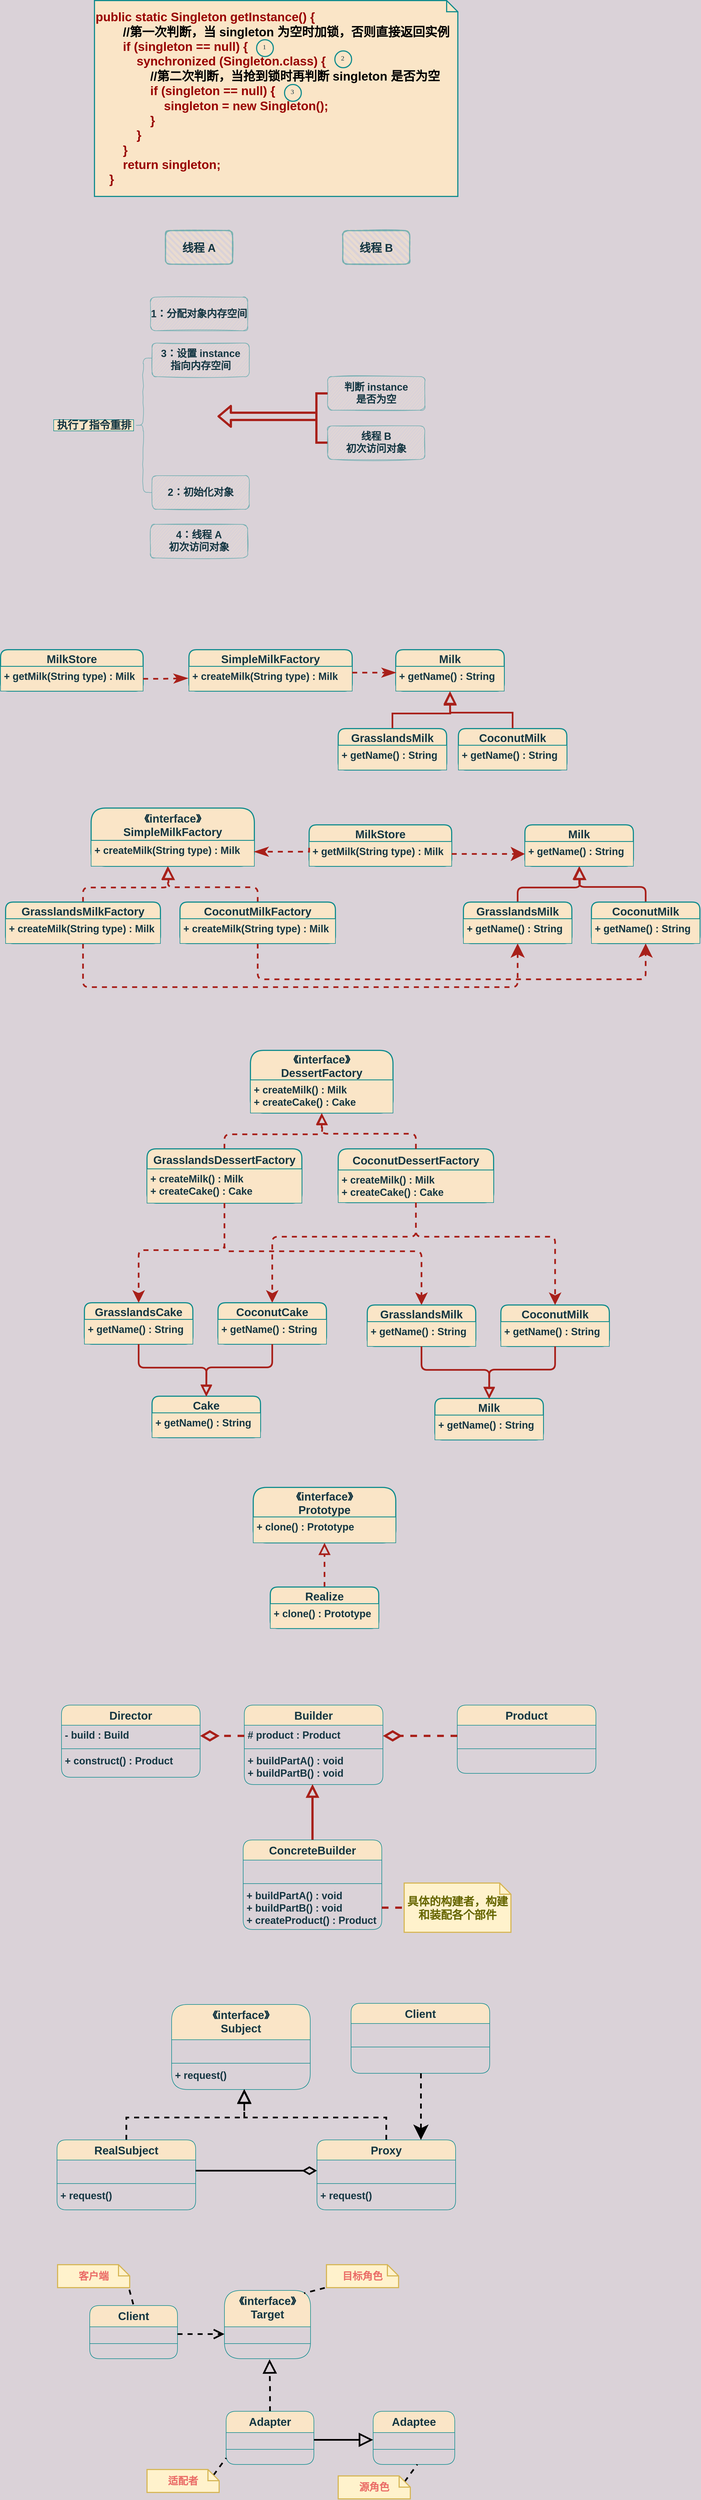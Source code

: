 <mxfile version="14.1.3" type="github">
  <diagram id="1KhGkkn-QOeIzjS6CLSn" name="Page-1">
    <mxGraphModel dx="2249" dy="804" grid="0" gridSize="10" guides="1" tooltips="1" connect="1" arrows="1" fold="1" page="1" pageScale="1" pageWidth="827" pageHeight="1169" background="#DAD2D8" math="0" shadow="0">
      <root>
        <mxCell id="0" />
        <mxCell id="1" parent="0" />
        <mxCell id="qIGibRaf9GiTU_Vb1KLA-1" value="" style="group;fontColor=#143642;" parent="1" vertex="1" connectable="0">
          <mxGeometry x="89" y="140" width="650" height="350" as="geometry" />
        </mxCell>
        <mxCell id="qIGibRaf9GiTU_Vb1KLA-2" value="&lt;p style=&quot;line-height: 120%&quot;&gt;&lt;/p&gt;&lt;div style=&quot;font-size: 22px&quot; class=&quot;cs_cursor&quot;&gt;&lt;font style=&quot;font-size: 22px&quot; color=&quot;#990000&quot;&gt;&lt;b&gt;public static Singleton getInstance() {&lt;/b&gt;&lt;/font&gt;&lt;/div&gt;&lt;div style=&quot;font-size: 22px&quot; class=&quot;cs_cursor&quot;&gt;&lt;font style=&quot;font-size: 22px&quot;&gt;&lt;b&gt;&lt;font color=&quot;#990000&quot;&gt;&amp;nbsp; &amp;nbsp; &amp;nbsp; &amp;nbsp; &lt;/font&gt;&lt;font color=&quot;#000000&quot;&gt;//第一次判断，当 singleton 为空时加锁，否则直接返回实例&lt;/font&gt;&lt;/b&gt;&lt;/font&gt;&lt;/div&gt;&lt;div style=&quot;font-size: 22px&quot; class=&quot;cs_cursor&quot;&gt;&lt;font style=&quot;font-size: 22px&quot; color=&quot;#990000&quot;&gt;&lt;b&gt;&amp;nbsp; &amp;nbsp; &amp;nbsp; &amp;nbsp; if (singleton == null) {&lt;/b&gt;&lt;/font&gt;&lt;/div&gt;&lt;div style=&quot;font-size: 22px&quot; class=&quot;cs_cursor&quot;&gt;&lt;font style=&quot;font-size: 22px&quot; color=&quot;#990000&quot;&gt;&lt;b&gt;&amp;nbsp; &amp;nbsp; &amp;nbsp; &amp;nbsp; &amp;nbsp; &amp;nbsp; synchronized (Singleton.class) {&lt;/b&gt;&lt;/font&gt;&lt;/div&gt;&lt;div style=&quot;font-size: 22px&quot; class=&quot;cs_cursor&quot;&gt;&lt;font style=&quot;font-size: 22px&quot;&gt;&lt;b&gt;&lt;font color=&quot;#990000&quot;&gt;&amp;nbsp; &amp;nbsp; &amp;nbsp; &amp;nbsp; &amp;nbsp; &amp;nbsp; &amp;nbsp; &amp;nbsp; &lt;/font&gt;&lt;font color=&quot;#000000&quot;&gt;//第二次判断，当抢到锁时再判断 singleton 是否为空&lt;/font&gt;&lt;/b&gt;&lt;/font&gt;&lt;/div&gt;&lt;div style=&quot;font-size: 22px&quot; class=&quot;cs_cursor&quot;&gt;&lt;font style=&quot;font-size: 22px&quot; color=&quot;#990000&quot;&gt;&lt;b&gt;&amp;nbsp; &amp;nbsp; &amp;nbsp; &amp;nbsp; &amp;nbsp; &amp;nbsp; &amp;nbsp; &amp;nbsp; if (singleton == null) {&lt;/b&gt;&lt;/font&gt;&lt;/div&gt;&lt;div style=&quot;font-size: 22px&quot; class=&quot;cs_cursor&quot;&gt;&lt;font style=&quot;font-size: 22px&quot; color=&quot;#990000&quot;&gt;&lt;b&gt;&amp;nbsp; &amp;nbsp; &amp;nbsp; &amp;nbsp; &amp;nbsp; &amp;nbsp; &amp;nbsp; &amp;nbsp; &amp;nbsp; &amp;nbsp; singleton = new Singleton();&lt;/b&gt;&lt;/font&gt;&lt;/div&gt;&lt;div style=&quot;font-size: 22px&quot; class=&quot;cs_cursor&quot;&gt;&lt;font style=&quot;font-size: 22px&quot; color=&quot;#990000&quot;&gt;&lt;b&gt;&amp;nbsp; &amp;nbsp; &amp;nbsp; &amp;nbsp; &amp;nbsp; &amp;nbsp; &amp;nbsp; &amp;nbsp; }&lt;/b&gt;&lt;/font&gt;&lt;/div&gt;&lt;div style=&quot;font-size: 22px&quot; class=&quot;cs_cursor&quot;&gt;&lt;font style=&quot;font-size: 22px&quot; color=&quot;#990000&quot;&gt;&lt;b&gt;&amp;nbsp; &amp;nbsp; &amp;nbsp; &amp;nbsp; &amp;nbsp; &amp;nbsp; }&lt;/b&gt;&lt;/font&gt;&lt;/div&gt;&lt;div style=&quot;font-size: 22px&quot; class=&quot;cs_cursor&quot;&gt;&lt;font style=&quot;font-size: 22px&quot; color=&quot;#990000&quot;&gt;&lt;b&gt;&amp;nbsp; &amp;nbsp; &amp;nbsp; &amp;nbsp; }&lt;/b&gt;&lt;/font&gt;&lt;/div&gt;&lt;div style=&quot;font-size: 22px&quot; class=&quot;cs_cursor&quot;&gt;&lt;font style=&quot;font-size: 22px&quot; color=&quot;#990000&quot;&gt;&lt;b&gt;&amp;nbsp; &amp;nbsp; &amp;nbsp; &amp;nbsp; return singleton;&lt;/b&gt;&lt;/font&gt;&lt;/div&gt;&lt;div style=&quot;font-size: 22px&quot; class=&quot;cs_cursor&quot;&gt;&lt;font style=&quot;font-size: 22px&quot; color=&quot;#990000&quot;&gt;&lt;b&gt;&amp;nbsp; &amp;nbsp; }&lt;/b&gt;&lt;/font&gt;&lt;/div&gt;&lt;p&gt;&lt;/p&gt;" style="shape=note;strokeWidth=2;fontSize=14;size=20;whiteSpace=wrap;html=1;fillColor=#FAE5C7;strokeColor=#0F8B8D;fontColor=#143642;align=left;" parent="qIGibRaf9GiTU_Vb1KLA-1" vertex="1">
          <mxGeometry width="650" height="350" as="geometry" />
        </mxCell>
        <mxCell id="qIGibRaf9GiTU_Vb1KLA-3" value="1" style="ellipse;whiteSpace=wrap;html=1;aspect=fixed;strokeWidth=2;fontFamily=Tahoma;spacingBottom=4;spacingRight=2;strokeColor=#0F8B8D;fillColor=#FAE5C7;fontColor=#143642;" parent="qIGibRaf9GiTU_Vb1KLA-1" vertex="1">
          <mxGeometry x="290" y="70" width="30" height="30" as="geometry" />
        </mxCell>
        <mxCell id="qIGibRaf9GiTU_Vb1KLA-4" value="2" style="ellipse;whiteSpace=wrap;html=1;aspect=fixed;strokeWidth=2;fontFamily=Tahoma;spacingBottom=4;spacingRight=2;strokeColor=#0F8B8D;fillColor=#FAE5C7;fontColor=#143642;" parent="qIGibRaf9GiTU_Vb1KLA-1" vertex="1">
          <mxGeometry x="430" y="90" width="30" height="30" as="geometry" />
        </mxCell>
        <mxCell id="qIGibRaf9GiTU_Vb1KLA-5" value="3" style="ellipse;whiteSpace=wrap;html=1;aspect=fixed;strokeWidth=2;fontFamily=Tahoma;spacingBottom=4;spacingRight=2;strokeColor=#0F8B8D;fillColor=#FAE5C7;fontColor=#143642;" parent="qIGibRaf9GiTU_Vb1KLA-1" vertex="1">
          <mxGeometry x="340" y="150" width="30" height="30" as="geometry" />
        </mxCell>
        <mxCell id="qIGibRaf9GiTU_Vb1KLA-6" value="&lt;font size=&quot;1&quot;&gt;&lt;b style=&quot;font-size: 20px&quot;&gt;线程 A&lt;/b&gt;&lt;/font&gt;" style="rounded=1;whiteSpace=wrap;html=1;strokeWidth=2;fillWeight=4;hachureGap=8;hachureAngle=45;fillColor=#FAE5C7;sketch=1;shadow=0;opacity=50;strokeColor=#0F8B8D;fontColor=#143642;" parent="1" vertex="1">
          <mxGeometry x="216" y="551" width="120" height="60" as="geometry" />
        </mxCell>
        <mxCell id="qIGibRaf9GiTU_Vb1KLA-7" value="&lt;font size=&quot;1&quot;&gt;&lt;b style=&quot;font-size: 20px&quot;&gt;线程 B&lt;/b&gt;&lt;/font&gt;" style="rounded=1;whiteSpace=wrap;html=1;strokeWidth=2;fillWeight=4;hachureGap=8;hachureAngle=45;fillColor=#FAE5C7;sketch=1;shadow=0;opacity=50;strokeColor=#0F8B8D;fontColor=#143642;" parent="1" vertex="1">
          <mxGeometry x="533" y="551" width="120" height="60" as="geometry" />
        </mxCell>
        <mxCell id="qIGibRaf9GiTU_Vb1KLA-13" value="&lt;b style=&quot;font-size: 18px&quot;&gt;1：分配对象内存空间&lt;/b&gt;" style="rounded=1;whiteSpace=wrap;html=1;shadow=0;comic=1;opacity=50;sketch=1;fillColor=#FAE5C7;strokeColor=#0F8B8D;fontColor=#143642;" parent="1" vertex="1">
          <mxGeometry x="189" y="670" width="174" height="60" as="geometry" />
        </mxCell>
        <mxCell id="qIGibRaf9GiTU_Vb1KLA-14" value="&lt;b style=&quot;font-size: 18px&quot;&gt;3：设置 instance &lt;br&gt;指向内存空间&lt;/b&gt;" style="rounded=1;whiteSpace=wrap;html=1;shadow=0;comic=1;opacity=50;sketch=1;fillColor=#FAE5C7;strokeColor=#0F8B8D;fontColor=#143642;" parent="1" vertex="1">
          <mxGeometry x="192" y="752" width="174" height="60" as="geometry" />
        </mxCell>
        <mxCell id="qIGibRaf9GiTU_Vb1KLA-15" value="&lt;b style=&quot;font-size: 18px&quot;&gt;2：初始化对象&lt;/b&gt;" style="rounded=1;whiteSpace=wrap;html=1;shadow=0;comic=1;opacity=50;sketch=1;fillColor=#FAE5C7;strokeColor=#0F8B8D;fontColor=#143642;" parent="1" vertex="1">
          <mxGeometry x="192" y="989" width="174" height="60" as="geometry" />
        </mxCell>
        <mxCell id="qIGibRaf9GiTU_Vb1KLA-16" value="&lt;b style=&quot;font-size: 18px&quot;&gt;4：线程 A &lt;br&gt;初次访问对象&lt;/b&gt;" style="rounded=1;whiteSpace=wrap;html=1;shadow=0;comic=1;opacity=50;sketch=1;fillColor=#FAE5C7;strokeColor=#0F8B8D;fontColor=#143642;" parent="1" vertex="1">
          <mxGeometry x="189" y="1076" width="174" height="60" as="geometry" />
        </mxCell>
        <mxCell id="qIGibRaf9GiTU_Vb1KLA-24" style="edgeStyle=orthogonalEdgeStyle;rounded=0;orthogonalLoop=1;jettySize=auto;html=1;exitX=0;exitY=0.5;exitDx=0;exitDy=0;entryX=0;entryY=0.5;entryDx=0;entryDy=0;strokeWidth=4;endArrow=none;endFill=0;strokeColor=#A8201A;fontColor=#143642;labelBackgroundColor=#DAD2D8;" parent="1" source="qIGibRaf9GiTU_Vb1KLA-17" target="qIGibRaf9GiTU_Vb1KLA-19" edge="1">
          <mxGeometry relative="1" as="geometry" />
        </mxCell>
        <mxCell id="qIGibRaf9GiTU_Vb1KLA-17" value="&lt;span style=&quot;font-size: 18px&quot;&gt;&lt;b class=&quot;cs_cursor&quot;&gt;判断 instance &lt;br&gt;是否为空&lt;/b&gt;&lt;/span&gt;" style="rounded=1;whiteSpace=wrap;html=1;shadow=0;comic=1;opacity=50;sketch=1;fillColor=#FAE5C7;strokeColor=#0F8B8D;fontColor=#143642;" parent="1" vertex="1">
          <mxGeometry x="506" y="812" width="174" height="60" as="geometry" />
        </mxCell>
        <mxCell id="qIGibRaf9GiTU_Vb1KLA-19" value="&lt;b style=&quot;font-size: 18px&quot;&gt;线程 B&lt;br&gt;初次访问对象&lt;/b&gt;" style="rounded=1;whiteSpace=wrap;html=1;shadow=0;comic=1;opacity=50;sketch=1;fillColor=#FAE5C7;strokeColor=#0F8B8D;fontColor=#143642;" parent="1" vertex="1">
          <mxGeometry x="506" y="900" width="174" height="60" as="geometry" />
        </mxCell>
        <mxCell id="qIGibRaf9GiTU_Vb1KLA-20" value="" style="shape=curlyBracket;whiteSpace=wrap;html=1;rounded=1;shadow=0;comic=1;sketch=0;opacity=50;fillColor=#FAE5C7;strokeColor=#0F8B8D;fontColor=#143642;" parent="1" vertex="1">
          <mxGeometry x="161" y="779" width="30" height="240" as="geometry" />
        </mxCell>
        <mxCell id="qIGibRaf9GiTU_Vb1KLA-21" value="&lt;b&gt;&lt;font style=&quot;font-size: 19px&quot;&gt;执行了指令重排&lt;/font&gt;&lt;/b&gt;" style="text;html=1;align=center;verticalAlign=middle;resizable=0;points=[];autosize=1;fillColor=#FAE5C7;strokeColor=#0F8B8D;fontColor=#143642;" parent="1" vertex="1">
          <mxGeometry x="16" y="889" width="143" height="20" as="geometry" />
        </mxCell>
        <mxCell id="qIGibRaf9GiTU_Vb1KLA-25" value="" style="shape=flexArrow;endArrow=classic;html=1;strokeWidth=4;strokeColor=#A8201A;fontColor=#143642;labelBackgroundColor=#DAD2D8;" parent="1" edge="1">
          <mxGeometry width="50" height="50" relative="1" as="geometry">
            <mxPoint x="488" y="883" as="sourcePoint" />
            <mxPoint x="309" y="883" as="targetPoint" />
          </mxGeometry>
        </mxCell>
        <mxCell id="rrIpHu7GePo8kZ5LGjo5-1" value="Milk" style="swimlane;childLayout=stackLayout;horizontal=1;startSize=30;horizontalStack=0;rounded=1;fontSize=20;fontStyle=1;strokeWidth=2;resizeParent=0;resizeLast=1;shadow=0;dashed=0;align=center;fillColor=#FAE5C7;strokeColor=#0F8B8D;fontColor=#143642;" parent="1" vertex="1">
          <mxGeometry x="628" y="1300" width="194" height="74" as="geometry" />
        </mxCell>
        <mxCell id="rrIpHu7GePo8kZ5LGjo5-2" value="+ getName() : String" style="align=left;strokeColor=#0F8B8D;fillColor=#FAE5C7;spacingLeft=4;fontSize=18;verticalAlign=top;resizable=0;rotatable=0;part=1;fontStyle=1;fontColor=#143642;" parent="rrIpHu7GePo8kZ5LGjo5-1" vertex="1">
          <mxGeometry y="30" width="194" height="44" as="geometry" />
        </mxCell>
        <mxCell id="rrIpHu7GePo8kZ5LGjo5-7" style="rounded=0;orthogonalLoop=1;jettySize=auto;html=1;exitX=0.5;exitY=0;exitDx=0;exitDy=0;entryX=0.5;entryY=1;entryDx=0;entryDy=0;fontSize=20;strokeWidth=3;endArrow=block;endFill=0;edgeStyle=orthogonalEdgeStyle;endSize=16;fillColor=#FAE5C7;fontColor=#143642;strokeColor=#A8201A;labelBackgroundColor=#DAD2D8;" parent="1" source="rrIpHu7GePo8kZ5LGjo5-3" edge="1">
          <mxGeometry relative="1" as="geometry">
            <mxPoint x="582" y="1488" as="sourcePoint" />
            <mxPoint x="725" y="1376" as="targetPoint" />
          </mxGeometry>
        </mxCell>
        <mxCell id="rrIpHu7GePo8kZ5LGjo5-3" value="GrasslandsMilk" style="swimlane;childLayout=stackLayout;horizontal=1;startSize=30;horizontalStack=0;rounded=1;fontSize=20;fontStyle=1;strokeWidth=2;resizeParent=0;resizeLast=1;shadow=0;dashed=0;align=center;fillColor=#FAE5C7;strokeColor=#0F8B8D;fontColor=#143642;" parent="1" vertex="1">
          <mxGeometry x="525" y="1441" width="194" height="74" as="geometry" />
        </mxCell>
        <mxCell id="rrIpHu7GePo8kZ5LGjo5-4" value="+ getName() : String" style="align=left;strokeColor=#0F8B8D;fillColor=#FAE5C7;spacingLeft=4;fontSize=18;verticalAlign=top;resizable=0;rotatable=0;part=1;fontStyle=1;fontColor=#143642;" parent="rrIpHu7GePo8kZ5LGjo5-3" vertex="1">
          <mxGeometry y="30" width="194" height="44" as="geometry" />
        </mxCell>
        <mxCell id="rrIpHu7GePo8kZ5LGjo5-8" style="edgeStyle=orthogonalEdgeStyle;rounded=0;orthogonalLoop=1;jettySize=auto;html=1;exitX=0.5;exitY=0;exitDx=0;exitDy=0;entryX=0.5;entryY=1;entryDx=0;entryDy=0;fontSize=20;strokeWidth=3;endArrow=block;endFill=0;endSize=16;fillColor=#FAE5C7;fontColor=#143642;strokeColor=#A8201A;labelBackgroundColor=#DAD2D8;" parent="1" source="rrIpHu7GePo8kZ5LGjo5-5" target="rrIpHu7GePo8kZ5LGjo5-2" edge="1">
          <mxGeometry relative="1" as="geometry" />
        </mxCell>
        <mxCell id="rrIpHu7GePo8kZ5LGjo5-5" value="CoconutMilk" style="swimlane;childLayout=stackLayout;horizontal=1;startSize=30;horizontalStack=0;rounded=1;fontSize=20;fontStyle=1;strokeWidth=2;resizeParent=0;resizeLast=1;shadow=0;dashed=0;align=center;fillColor=#FAE5C7;strokeColor=#0F8B8D;fontColor=#143642;" parent="1" vertex="1">
          <mxGeometry x="740" y="1441" width="194" height="74" as="geometry" />
        </mxCell>
        <mxCell id="rrIpHu7GePo8kZ5LGjo5-6" value="+ getName() : String" style="align=left;strokeColor=#0F8B8D;fillColor=#FAE5C7;spacingLeft=4;fontSize=18;verticalAlign=top;resizable=0;rotatable=0;part=1;fontStyle=1;fontColor=#143642;" parent="rrIpHu7GePo8kZ5LGjo5-5" vertex="1">
          <mxGeometry y="30" width="194" height="44" as="geometry" />
        </mxCell>
        <mxCell id="rrIpHu7GePo8kZ5LGjo5-9" value="SimpleMilkFactory" style="swimlane;childLayout=stackLayout;horizontal=1;startSize=30;horizontalStack=0;rounded=1;fontSize=20;fontStyle=1;strokeWidth=2;resizeParent=0;resizeLast=1;shadow=0;dashed=0;align=center;fillColor=#FAE5C7;strokeColor=#0F8B8D;fontColor=#143642;" parent="1" vertex="1">
          <mxGeometry x="258" y="1300" width="292" height="74" as="geometry" />
        </mxCell>
        <mxCell id="rrIpHu7GePo8kZ5LGjo5-10" value="+ createMilk(String type) : Milk" style="align=left;strokeColor=#0F8B8D;fillColor=#FAE5C7;spacingLeft=4;fontSize=18;verticalAlign=top;resizable=0;rotatable=0;part=1;fontStyle=1;fontColor=#143642;" parent="rrIpHu7GePo8kZ5LGjo5-9" vertex="1">
          <mxGeometry y="30" width="292" height="44" as="geometry" />
        </mxCell>
        <mxCell id="rrIpHu7GePo8kZ5LGjo5-11" style="edgeStyle=orthogonalEdgeStyle;rounded=0;orthogonalLoop=1;jettySize=auto;html=1;exitX=1;exitY=0.25;exitDx=0;exitDy=0;entryX=0;entryY=0.25;entryDx=0;entryDy=0;startSize=13;endArrow=classicThin;endFill=1;endSize=16;strokeWidth=3;fontSize=20;dashed=1;fillColor=#FAE5C7;fontColor=#143642;strokeColor=#A8201A;labelBackgroundColor=#DAD2D8;" parent="1" source="rrIpHu7GePo8kZ5LGjo5-10" target="rrIpHu7GePo8kZ5LGjo5-2" edge="1">
          <mxGeometry relative="1" as="geometry" />
        </mxCell>
        <mxCell id="rrIpHu7GePo8kZ5LGjo5-12" value="MilkStore" style="swimlane;childLayout=stackLayout;horizontal=1;startSize=30;horizontalStack=0;rounded=1;fontSize=20;fontStyle=1;strokeWidth=2;resizeParent=0;resizeLast=1;shadow=0;dashed=0;align=center;fillColor=#FAE5C7;strokeColor=#0F8B8D;fontColor=#143642;" parent="1" vertex="1">
          <mxGeometry x="-79" y="1300" width="255" height="74" as="geometry" />
        </mxCell>
        <mxCell id="rrIpHu7GePo8kZ5LGjo5-13" value="+ getMilk(String type) : Milk" style="align=left;strokeColor=#0F8B8D;fillColor=#FAE5C7;spacingLeft=4;fontSize=18;verticalAlign=top;resizable=0;rotatable=0;part=1;fontStyle=1;fontColor=#143642;" parent="rrIpHu7GePo8kZ5LGjo5-12" vertex="1">
          <mxGeometry y="30" width="255" height="44" as="geometry" />
        </mxCell>
        <mxCell id="rrIpHu7GePo8kZ5LGjo5-14" style="edgeStyle=orthogonalEdgeStyle;rounded=0;orthogonalLoop=1;jettySize=auto;html=1;exitX=1;exitY=0.5;exitDx=0;exitDy=0;startSize=13;endArrow=classicThin;endFill=1;endSize=16;strokeWidth=3;fontSize=20;dashed=1;fillColor=#FAE5C7;fontColor=#143642;strokeColor=#A8201A;labelBackgroundColor=#DAD2D8;" parent="1" source="rrIpHu7GePo8kZ5LGjo5-13" edge="1">
          <mxGeometry relative="1" as="geometry">
            <mxPoint x="560" y="1351" as="sourcePoint" />
            <mxPoint x="256" y="1351" as="targetPoint" />
          </mxGeometry>
        </mxCell>
        <mxCell id="rrIpHu7GePo8kZ5LGjo5-15" value="Milk" style="swimlane;childLayout=stackLayout;horizontal=1;startSize=30;horizontalStack=0;rounded=1;fontSize=20;fontStyle=1;strokeWidth=2;resizeParent=0;resizeLast=1;shadow=0;dashed=0;align=center;fillColor=#FAE5C7;strokeColor=#0F8B8D;fontColor=#143642;" parent="1" vertex="1">
          <mxGeometry x="859" y="1613" width="194" height="74" as="geometry" />
        </mxCell>
        <mxCell id="rrIpHu7GePo8kZ5LGjo5-16" value="+ getName() : String" style="align=left;strokeColor=#0F8B8D;fillColor=#FAE5C7;spacingLeft=4;fontSize=18;verticalAlign=top;resizable=0;rotatable=0;part=1;fontStyle=1;fontColor=#143642;" parent="rrIpHu7GePo8kZ5LGjo5-15" vertex="1">
          <mxGeometry y="30" width="194" height="44" as="geometry" />
        </mxCell>
        <mxCell id="rrIpHu7GePo8kZ5LGjo5-30" style="edgeStyle=orthogonalEdgeStyle;rounded=1;sketch=0;orthogonalLoop=1;jettySize=auto;html=1;exitX=0.5;exitY=0;exitDx=0;exitDy=0;startArrow=none;startFill=0;endArrow=block;endFill=0;endSize=16;strokeColor=#A8201A;strokeWidth=3;fillColor=#FAE5C7;fontColor=#143642;labelBackgroundColor=#DAD2D8;" parent="1" source="rrIpHu7GePo8kZ5LGjo5-18" edge="1">
          <mxGeometry relative="1" as="geometry">
            <mxPoint x="957" y="1688" as="targetPoint" />
          </mxGeometry>
        </mxCell>
        <mxCell id="rrIpHu7GePo8kZ5LGjo5-18" value="GrasslandsMilk" style="swimlane;childLayout=stackLayout;horizontal=1;startSize=30;horizontalStack=0;rounded=1;fontSize=20;fontStyle=1;strokeWidth=2;resizeParent=0;resizeLast=1;shadow=0;dashed=0;align=center;fillColor=#FAE5C7;strokeColor=#0F8B8D;fontColor=#143642;" parent="1" vertex="1">
          <mxGeometry x="749" y="1751" width="194" height="74" as="geometry" />
        </mxCell>
        <mxCell id="rrIpHu7GePo8kZ5LGjo5-19" value="+ getName() : String" style="align=left;strokeColor=#0F8B8D;fillColor=#FAE5C7;spacingLeft=4;fontSize=18;verticalAlign=top;resizable=0;rotatable=0;part=1;fontStyle=1;fontColor=#143642;" parent="rrIpHu7GePo8kZ5LGjo5-18" vertex="1">
          <mxGeometry y="30" width="194" height="44" as="geometry" />
        </mxCell>
        <mxCell id="rrIpHu7GePo8kZ5LGjo5-29" style="edgeStyle=orthogonalEdgeStyle;rounded=1;sketch=0;orthogonalLoop=1;jettySize=auto;html=1;exitX=0.5;exitY=0;exitDx=0;exitDy=0;entryX=0.5;entryY=1;entryDx=0;entryDy=0;strokeColor=#A8201A;fillColor=#FAE5C7;fontColor=#143642;strokeWidth=3;startArrow=none;startFill=0;endArrow=block;endFill=0;endSize=16;labelBackgroundColor=#DAD2D8;" parent="1" source="rrIpHu7GePo8kZ5LGjo5-21" target="rrIpHu7GePo8kZ5LGjo5-16" edge="1">
          <mxGeometry relative="1" as="geometry" />
        </mxCell>
        <mxCell id="rrIpHu7GePo8kZ5LGjo5-21" value="CoconutMilk" style="swimlane;childLayout=stackLayout;horizontal=1;startSize=30;horizontalStack=0;rounded=1;fontSize=20;fontStyle=1;strokeWidth=2;resizeParent=0;resizeLast=1;shadow=0;dashed=0;align=center;fillColor=#FAE5C7;strokeColor=#0F8B8D;fontColor=#143642;" parent="1" vertex="1">
          <mxGeometry x="978" y="1751" width="194" height="74" as="geometry" />
        </mxCell>
        <mxCell id="rrIpHu7GePo8kZ5LGjo5-22" value="+ getName() : String" style="align=left;strokeColor=#0F8B8D;fillColor=#FAE5C7;spacingLeft=4;fontSize=18;verticalAlign=top;resizable=0;rotatable=0;part=1;fontStyle=1;fontColor=#143642;" parent="rrIpHu7GePo8kZ5LGjo5-21" vertex="1">
          <mxGeometry y="30" width="194" height="44" as="geometry" />
        </mxCell>
        <mxCell id="rrIpHu7GePo8kZ5LGjo5-23" value="《interface》&#xa;SimpleMilkFactory" style="swimlane;childLayout=stackLayout;horizontal=1;startSize=58;horizontalStack=0;rounded=1;fontSize=20;fontStyle=1;strokeWidth=2;resizeParent=0;resizeLast=1;shadow=0;dashed=0;align=center;fillColor=#FAE5C7;strokeColor=#0F8B8D;fontColor=#143642;" parent="1" vertex="1">
          <mxGeometry x="83" y="1583" width="292" height="104" as="geometry" />
        </mxCell>
        <mxCell id="rrIpHu7GePo8kZ5LGjo5-24" value="+ createMilk(String type) : Milk" style="align=left;strokeColor=#0F8B8D;fillColor=#FAE5C7;spacingLeft=4;fontSize=18;verticalAlign=top;resizable=0;rotatable=0;part=1;fontStyle=1;fontColor=#143642;" parent="rrIpHu7GePo8kZ5LGjo5-23" vertex="1">
          <mxGeometry y="58" width="292" height="46" as="geometry" />
        </mxCell>
        <mxCell id="rrIpHu7GePo8kZ5LGjo5-26" value="MilkStore" style="swimlane;childLayout=stackLayout;horizontal=1;startSize=30;horizontalStack=0;rounded=1;fontSize=20;fontStyle=1;strokeWidth=2;resizeParent=0;resizeLast=1;shadow=0;dashed=0;align=center;fillColor=#FAE5C7;strokeColor=#0F8B8D;fontColor=#143642;" parent="1" vertex="1">
          <mxGeometry x="473" y="1613" width="255" height="74" as="geometry" />
        </mxCell>
        <mxCell id="rrIpHu7GePo8kZ5LGjo5-27" value="+ getMilk(String type) : Milk" style="align=left;strokeColor=#0F8B8D;fillColor=#FAE5C7;spacingLeft=4;fontSize=18;verticalAlign=top;resizable=0;rotatable=0;part=1;fontStyle=1;fontColor=#143642;" parent="rrIpHu7GePo8kZ5LGjo5-26" vertex="1">
          <mxGeometry y="30" width="255" height="44" as="geometry" />
        </mxCell>
        <mxCell id="rrIpHu7GePo8kZ5LGjo5-28" style="edgeStyle=orthogonalEdgeStyle;rounded=0;orthogonalLoop=1;jettySize=auto;html=1;exitX=0;exitY=0.25;exitDx=0;exitDy=0;startSize=13;endArrow=classicThin;endFill=1;endSize=16;strokeWidth=3;fontSize=20;dashed=1;fillColor=#FAE5C7;fontColor=#143642;strokeColor=#A8201A;entryX=1;entryY=0.75;entryDx=0;entryDy=0;labelBackgroundColor=#DAD2D8;" parent="1" source="rrIpHu7GePo8kZ5LGjo5-27" target="rrIpHu7GePo8kZ5LGjo5-23" edge="1">
          <mxGeometry relative="1" as="geometry">
            <mxPoint x="567" y="1667" as="sourcePoint" />
            <mxPoint x="263" y="1667" as="targetPoint" />
            <Array as="points">
              <mxPoint x="473" y="1661" />
            </Array>
          </mxGeometry>
        </mxCell>
        <mxCell id="rrIpHu7GePo8kZ5LGjo5-31" style="edgeStyle=orthogonalEdgeStyle;rounded=1;sketch=0;orthogonalLoop=1;jettySize=auto;html=1;exitX=0.5;exitY=0;exitDx=0;exitDy=0;startArrow=none;startFill=0;endArrow=block;endFill=0;endSize=16;strokeColor=#A8201A;strokeWidth=3;fillColor=#FAE5C7;fontColor=#143642;dashed=1;labelBackgroundColor=#DAD2D8;" parent="1" source="rrIpHu7GePo8kZ5LGjo5-32" edge="1">
          <mxGeometry relative="1" as="geometry">
            <mxPoint x="221" y="1688" as="targetPoint" />
          </mxGeometry>
        </mxCell>
        <mxCell id="rrIpHu7GePo8kZ5LGjo5-37" style="edgeStyle=orthogonalEdgeStyle;rounded=1;sketch=0;orthogonalLoop=1;jettySize=auto;html=1;exitX=0.5;exitY=1;exitDx=0;exitDy=0;entryX=0.5;entryY=1;entryDx=0;entryDy=0;startArrow=none;startFill=0;endArrow=classic;endFill=1;endSize=16;strokeColor=#A8201A;strokeWidth=3;fillColor=#FAE5C7;fontColor=#143642;dashed=1;labelBackgroundColor=#DAD2D8;" parent="1" source="rrIpHu7GePo8kZ5LGjo5-32" target="rrIpHu7GePo8kZ5LGjo5-19" edge="1">
          <mxGeometry relative="1" as="geometry">
            <Array as="points">
              <mxPoint x="69" y="1903" />
              <mxPoint x="846" y="1903" />
            </Array>
          </mxGeometry>
        </mxCell>
        <mxCell id="rrIpHu7GePo8kZ5LGjo5-32" value="GrasslandsMilkFactory" style="swimlane;childLayout=stackLayout;horizontal=1;startSize=30;horizontalStack=0;rounded=1;fontSize=20;fontStyle=1;strokeWidth=2;resizeParent=0;resizeLast=1;shadow=0;dashed=0;align=center;fillColor=#FAE5C7;strokeColor=#0F8B8D;fontColor=#143642;" parent="1" vertex="1">
          <mxGeometry x="-70" y="1751" width="277" height="74" as="geometry" />
        </mxCell>
        <mxCell id="rrIpHu7GePo8kZ5LGjo5-33" value="+ createMilk(String type) : Milk" style="align=left;strokeColor=#0F8B8D;fillColor=#FAE5C7;spacingLeft=4;fontSize=18;verticalAlign=top;resizable=0;rotatable=0;part=1;fontStyle=1;fontColor=#143642;" parent="rrIpHu7GePo8kZ5LGjo5-32" vertex="1">
          <mxGeometry y="30" width="277" height="44" as="geometry" />
        </mxCell>
        <mxCell id="rrIpHu7GePo8kZ5LGjo5-34" style="edgeStyle=orthogonalEdgeStyle;rounded=1;sketch=0;orthogonalLoop=1;jettySize=auto;html=1;exitX=0.5;exitY=0;exitDx=0;exitDy=0;entryX=0.5;entryY=1;entryDx=0;entryDy=0;strokeColor=#A8201A;fillColor=#FAE5C7;fontColor=#143642;strokeWidth=3;startArrow=none;startFill=0;endArrow=block;endFill=0;endSize=16;dashed=1;labelBackgroundColor=#DAD2D8;" parent="1" source="rrIpHu7GePo8kZ5LGjo5-35" edge="1">
          <mxGeometry relative="1" as="geometry">
            <mxPoint x="220" y="1687" as="targetPoint" />
          </mxGeometry>
        </mxCell>
        <mxCell id="rrIpHu7GePo8kZ5LGjo5-38" style="edgeStyle=orthogonalEdgeStyle;rounded=1;sketch=0;orthogonalLoop=1;jettySize=auto;html=1;exitX=0.5;exitY=1;exitDx=0;exitDy=0;entryX=0.5;entryY=1;entryDx=0;entryDy=0;dashed=1;startArrow=none;startFill=0;endArrow=classic;endFill=1;endSize=16;strokeColor=#A8201A;strokeWidth=3;fillColor=#FAE5C7;fontColor=#143642;labelBackgroundColor=#DAD2D8;" parent="1" source="rrIpHu7GePo8kZ5LGjo5-35" target="rrIpHu7GePo8kZ5LGjo5-22" edge="1">
          <mxGeometry relative="1" as="geometry">
            <Array as="points">
              <mxPoint x="381" y="1889" />
              <mxPoint x="1075" y="1889" />
            </Array>
          </mxGeometry>
        </mxCell>
        <mxCell id="rrIpHu7GePo8kZ5LGjo5-35" value="CoconutMilkFactory" style="swimlane;childLayout=stackLayout;horizontal=1;startSize=30;horizontalStack=0;rounded=1;fontSize=20;fontStyle=1;strokeWidth=2;resizeParent=0;resizeLast=1;shadow=0;dashed=0;align=center;fillColor=#FAE5C7;strokeColor=#0F8B8D;fontColor=#143642;" parent="1" vertex="1">
          <mxGeometry x="242" y="1751" width="278" height="74" as="geometry" />
        </mxCell>
        <mxCell id="rrIpHu7GePo8kZ5LGjo5-36" value="+ createMilk(String type) : Milk" style="align=left;strokeColor=#0F8B8D;fillColor=#FAE5C7;spacingLeft=4;fontSize=18;verticalAlign=top;resizable=0;rotatable=0;part=1;fontStyle=1;fontColor=#143642;" parent="rrIpHu7GePo8kZ5LGjo5-35" vertex="1">
          <mxGeometry y="30" width="278" height="44" as="geometry" />
        </mxCell>
        <mxCell id="rrIpHu7GePo8kZ5LGjo5-41" style="edgeStyle=orthogonalEdgeStyle;rounded=1;sketch=0;orthogonalLoop=1;jettySize=auto;html=1;exitX=1;exitY=0.5;exitDx=0;exitDy=0;dashed=1;startArrow=none;startFill=0;endArrow=classic;endFill=1;endSize=16;strokeColor=#A8201A;strokeWidth=3;fillColor=#FAE5C7;fontColor=#143642;labelBackgroundColor=#DAD2D8;" parent="1" source="rrIpHu7GePo8kZ5LGjo5-27" target="rrIpHu7GePo8kZ5LGjo5-16" edge="1">
          <mxGeometry relative="1" as="geometry" />
        </mxCell>
        <mxCell id="rrIpHu7GePo8kZ5LGjo5-42" value="《interface》&#xa;DessertFactory" style="swimlane;childLayout=stackLayout;horizontal=1;startSize=53;horizontalStack=0;rounded=1;fontSize=20;fontStyle=1;strokeWidth=2;resizeParent=0;resizeLast=1;shadow=0;dashed=0;align=center;fillColor=#FAE5C7;strokeColor=#0F8B8D;fontColor=#143642;" parent="1" vertex="1">
          <mxGeometry x="368" y="2016" width="255" height="112" as="geometry" />
        </mxCell>
        <mxCell id="rrIpHu7GePo8kZ5LGjo5-43" value="+ createMilk() : Milk&#xa;+ createCake() : Cake" style="align=left;strokeColor=#0F8B8D;fillColor=#FAE5C7;spacingLeft=4;fontSize=18;verticalAlign=top;resizable=0;rotatable=0;part=1;fontStyle=1;fontColor=#143642;" parent="rrIpHu7GePo8kZ5LGjo5-42" vertex="1">
          <mxGeometry y="53" width="255" height="59" as="geometry" />
        </mxCell>
        <mxCell id="rrIpHu7GePo8kZ5LGjo5-50" style="edgeStyle=orthogonalEdgeStyle;curved=0;rounded=1;sketch=0;orthogonalLoop=1;jettySize=auto;html=1;exitX=0.5;exitY=0;exitDx=0;exitDy=0;dashed=1;endArrow=block;endFill=0;strokeColor=#A8201A;fillColor=#FAE5C7;fontColor=#143642;strokeWidth=3;endSize=13;labelBackgroundColor=#DAD2D8;" parent="1" source="rrIpHu7GePo8kZ5LGjo5-44" edge="1">
          <mxGeometry relative="1" as="geometry">
            <mxPoint x="496" y="2129" as="targetPoint" />
          </mxGeometry>
        </mxCell>
        <mxCell id="rrIpHu7GePo8kZ5LGjo5-105" style="edgeStyle=orthogonalEdgeStyle;curved=0;rounded=1;sketch=0;orthogonalLoop=1;jettySize=auto;html=1;exitX=0.5;exitY=1;exitDx=0;exitDy=0;dashed=1;endArrow=classic;endFill=1;endSize=13;strokeColor=#A8201A;strokeWidth=3;fillColor=#FAE5C7;fontColor=#143642;labelBackgroundColor=#DAD2D8;" parent="1" source="rrIpHu7GePo8kZ5LGjo5-44" target="rrIpHu7GePo8kZ5LGjo5-98" edge="1">
          <mxGeometry relative="1" as="geometry" />
        </mxCell>
        <mxCell id="rrIpHu7GePo8kZ5LGjo5-44" value="GrasslandsDessertFactory" style="swimlane;childLayout=stackLayout;horizontal=1;startSize=36;horizontalStack=0;rounded=1;fontSize=20;fontStyle=1;strokeWidth=2;resizeParent=0;resizeLast=1;shadow=0;dashed=0;align=center;fillColor=#FAE5C7;strokeColor=#0F8B8D;fontColor=#143642;" parent="1" vertex="1">
          <mxGeometry x="183" y="2192" width="277" height="97" as="geometry" />
        </mxCell>
        <mxCell id="rrIpHu7GePo8kZ5LGjo5-45" value="+ createMilk() : Milk&#xa;+ createCake() : Cake" style="align=left;strokeColor=#0F8B8D;fillColor=#FAE5C7;spacingLeft=4;fontSize=18;verticalAlign=top;resizable=0;rotatable=0;part=1;fontStyle=1;fontColor=#143642;" parent="rrIpHu7GePo8kZ5LGjo5-44" vertex="1">
          <mxGeometry y="36" width="277" height="61" as="geometry" />
        </mxCell>
        <mxCell id="rrIpHu7GePo8kZ5LGjo5-106" style="edgeStyle=orthogonalEdgeStyle;curved=0;rounded=1;sketch=0;orthogonalLoop=1;jettySize=auto;html=1;exitX=0.5;exitY=1;exitDx=0;exitDy=0;dashed=1;endArrow=classic;endFill=1;endSize=13;strokeColor=#A8201A;strokeWidth=3;fillColor=#FAE5C7;fontColor=#143642;labelBackgroundColor=#DAD2D8;" parent="1" source="rrIpHu7GePo8kZ5LGjo5-46" target="rrIpHu7GePo8kZ5LGjo5-75" edge="1">
          <mxGeometry relative="1" as="geometry">
            <Array as="points">
              <mxPoint x="664" y="2349" />
              <mxPoint x="407" y="2349" />
            </Array>
          </mxGeometry>
        </mxCell>
        <mxCell id="rrIpHu7GePo8kZ5LGjo5-46" value="CoconutDessertFactory" style="swimlane;childLayout=stackLayout;horizontal=1;startSize=38;horizontalStack=0;rounded=1;fontSize=20;fontStyle=1;strokeWidth=2;resizeParent=0;resizeLast=1;shadow=0;dashed=0;align=center;fillColor=#FAE5C7;strokeColor=#0F8B8D;fontColor=#143642;" parent="1" vertex="1">
          <mxGeometry x="525" y="2192" width="278" height="96" as="geometry" />
        </mxCell>
        <mxCell id="rrIpHu7GePo8kZ5LGjo5-47" value="+ createMilk() : Milk&#xa;+ createCake() : Cake" style="align=left;strokeColor=#0F8B8D;fillColor=#FAE5C7;spacingLeft=4;fontSize=18;verticalAlign=top;resizable=0;rotatable=0;part=1;fontStyle=1;fontColor=#143642;" parent="rrIpHu7GePo8kZ5LGjo5-46" vertex="1">
          <mxGeometry y="38" width="278" height="58" as="geometry" />
        </mxCell>
        <mxCell id="rrIpHu7GePo8kZ5LGjo5-48" style="edgeStyle=orthogonalEdgeStyle;curved=0;rounded=1;sketch=0;orthogonalLoop=1;jettySize=auto;html=1;exitX=0.5;exitY=0;exitDx=0;exitDy=0;strokeColor=#A8201A;fillColor=#FAE5C7;fontColor=#143642;dashed=1;endArrow=block;endFill=0;entryX=0.5;entryY=1;entryDx=0;entryDy=0;strokeWidth=3;endSize=13;labelBackgroundColor=#DAD2D8;" parent="1" source="rrIpHu7GePo8kZ5LGjo5-46" target="rrIpHu7GePo8kZ5LGjo5-42" edge="1">
          <mxGeometry relative="1" as="geometry" />
        </mxCell>
        <mxCell id="rrIpHu7GePo8kZ5LGjo5-69" value="Cake" style="swimlane;childLayout=stackLayout;horizontal=1;startSize=30;horizontalStack=0;rounded=1;fontSize=20;fontStyle=1;strokeWidth=2;resizeParent=0;resizeLast=1;shadow=0;dashed=0;align=center;fillColor=#FAE5C7;strokeColor=#0F8B8D;fontColor=#143642;" parent="1" vertex="1">
          <mxGeometry x="192" y="2634" width="194" height="74" as="geometry" />
        </mxCell>
        <mxCell id="rrIpHu7GePo8kZ5LGjo5-70" value="+ getName() : String" style="align=left;strokeColor=#0F8B8D;fillColor=#FAE5C7;spacingLeft=4;fontSize=18;verticalAlign=top;resizable=0;rotatable=0;part=1;fontStyle=1;fontColor=#143642;" parent="rrIpHu7GePo8kZ5LGjo5-69" vertex="1">
          <mxGeometry y="30" width="194" height="44" as="geometry" />
        </mxCell>
        <mxCell id="rrIpHu7GePo8kZ5LGjo5-72" value="GrasslandsCake" style="swimlane;childLayout=stackLayout;horizontal=1;startSize=30;horizontalStack=0;rounded=1;fontSize=20;fontStyle=1;strokeWidth=2;resizeParent=0;resizeLast=1;shadow=0;dashed=0;align=center;fillColor=#FAE5C7;strokeColor=#0F8B8D;fontColor=#143642;" parent="1" vertex="1">
          <mxGeometry x="71" y="2467" width="194" height="74" as="geometry" />
        </mxCell>
        <mxCell id="rrIpHu7GePo8kZ5LGjo5-73" value="+ getName() : String" style="align=left;strokeColor=#0F8B8D;fillColor=#FAE5C7;spacingLeft=4;fontSize=18;verticalAlign=top;resizable=0;rotatable=0;part=1;fontStyle=1;fontColor=#143642;" parent="rrIpHu7GePo8kZ5LGjo5-72" vertex="1">
          <mxGeometry y="30" width="194" height="44" as="geometry" />
        </mxCell>
        <mxCell id="rrIpHu7GePo8kZ5LGjo5-75" value="CoconutCake" style="swimlane;childLayout=stackLayout;horizontal=1;startSize=30;horizontalStack=0;rounded=1;fontSize=20;fontStyle=1;strokeWidth=2;resizeParent=0;resizeLast=1;shadow=0;dashed=0;align=center;fillColor=#FAE5C7;strokeColor=#0F8B8D;fontColor=#143642;" parent="1" vertex="1">
          <mxGeometry x="310" y="2467" width="194" height="74" as="geometry" />
        </mxCell>
        <mxCell id="rrIpHu7GePo8kZ5LGjo5-76" value="+ getName() : String" style="align=left;strokeColor=#0F8B8D;fillColor=#FAE5C7;spacingLeft=4;fontSize=18;verticalAlign=top;resizable=0;rotatable=0;part=1;fontStyle=1;fontColor=#143642;" parent="rrIpHu7GePo8kZ5LGjo5-75" vertex="1">
          <mxGeometry y="30" width="194" height="44" as="geometry" />
        </mxCell>
        <mxCell id="rrIpHu7GePo8kZ5LGjo5-78" style="edgeStyle=orthogonalEdgeStyle;curved=0;rounded=1;sketch=0;orthogonalLoop=1;jettySize=auto;html=1;exitX=0.5;exitY=1;exitDx=0;exitDy=0;entryX=0.5;entryY=0;entryDx=0;entryDy=0;endArrow=block;endFill=0;endSize=13;strokeColor=#A8201A;strokeWidth=3;fillColor=#FAE5C7;fontColor=#143642;labelBackgroundColor=#DAD2D8;" parent="1" source="rrIpHu7GePo8kZ5LGjo5-76" target="rrIpHu7GePo8kZ5LGjo5-69" edge="1">
          <mxGeometry relative="1" as="geometry" />
        </mxCell>
        <mxCell id="rrIpHu7GePo8kZ5LGjo5-79" style="edgeStyle=orthogonalEdgeStyle;curved=0;rounded=1;sketch=0;orthogonalLoop=1;jettySize=auto;html=1;exitX=0.5;exitY=1;exitDx=0;exitDy=0;endArrow=block;endFill=0;endSize=13;strokeColor=#A8201A;strokeWidth=3;fillColor=#FAE5C7;fontColor=#143642;labelBackgroundColor=#DAD2D8;" parent="1" source="rrIpHu7GePo8kZ5LGjo5-73" edge="1">
          <mxGeometry relative="1" as="geometry">
            <mxPoint x="289" y="2635" as="targetPoint" />
          </mxGeometry>
        </mxCell>
        <mxCell id="rrIpHu7GePo8kZ5LGjo5-96" value="Milk" style="swimlane;childLayout=stackLayout;horizontal=1;startSize=30;horizontalStack=0;rounded=1;fontSize=20;fontStyle=1;strokeWidth=2;resizeParent=0;resizeLast=1;shadow=0;dashed=0;align=center;fillColor=#FAE5C7;strokeColor=#0F8B8D;fontColor=#143642;" parent="1" vertex="1">
          <mxGeometry x="698" y="2638" width="194" height="74" as="geometry" />
        </mxCell>
        <mxCell id="rrIpHu7GePo8kZ5LGjo5-97" value="+ getName() : String" style="align=left;strokeColor=#0F8B8D;fillColor=#FAE5C7;spacingLeft=4;fontSize=18;verticalAlign=top;resizable=0;rotatable=0;part=1;fontStyle=1;fontColor=#143642;" parent="rrIpHu7GePo8kZ5LGjo5-96" vertex="1">
          <mxGeometry y="30" width="194" height="44" as="geometry" />
        </mxCell>
        <mxCell id="rrIpHu7GePo8kZ5LGjo5-98" value="GrasslandsMilk" style="swimlane;childLayout=stackLayout;horizontal=1;startSize=30;horizontalStack=0;rounded=1;fontSize=20;fontStyle=1;strokeWidth=2;resizeParent=0;resizeLast=1;shadow=0;dashed=0;align=center;fillColor=#FAE5C7;strokeColor=#0F8B8D;fontColor=#143642;" parent="1" vertex="1">
          <mxGeometry x="577" y="2471" width="194" height="74" as="geometry" />
        </mxCell>
        <mxCell id="rrIpHu7GePo8kZ5LGjo5-99" value="+ getName() : String" style="align=left;strokeColor=#0F8B8D;fillColor=#FAE5C7;spacingLeft=4;fontSize=18;verticalAlign=top;resizable=0;rotatable=0;part=1;fontStyle=1;fontColor=#143642;" parent="rrIpHu7GePo8kZ5LGjo5-98" vertex="1">
          <mxGeometry y="30" width="194" height="44" as="geometry" />
        </mxCell>
        <mxCell id="rrIpHu7GePo8kZ5LGjo5-100" value="CoconutMilk" style="swimlane;childLayout=stackLayout;horizontal=1;startSize=30;horizontalStack=0;rounded=1;fontSize=20;fontStyle=1;strokeWidth=2;resizeParent=0;resizeLast=1;shadow=0;dashed=0;align=center;fillColor=#FAE5C7;strokeColor=#0F8B8D;fontColor=#143642;" parent="1" vertex="1">
          <mxGeometry x="816" y="2471" width="194" height="74" as="geometry" />
        </mxCell>
        <mxCell id="rrIpHu7GePo8kZ5LGjo5-101" value="+ getName() : String" style="align=left;strokeColor=#0F8B8D;fillColor=#FAE5C7;spacingLeft=4;fontSize=18;verticalAlign=top;resizable=0;rotatable=0;part=1;fontStyle=1;fontColor=#143642;" parent="rrIpHu7GePo8kZ5LGjo5-100" vertex="1">
          <mxGeometry y="30" width="194" height="44" as="geometry" />
        </mxCell>
        <mxCell id="rrIpHu7GePo8kZ5LGjo5-102" style="edgeStyle=orthogonalEdgeStyle;curved=0;rounded=1;sketch=0;orthogonalLoop=1;jettySize=auto;html=1;exitX=0.5;exitY=1;exitDx=0;exitDy=0;entryX=0.5;entryY=0;entryDx=0;entryDy=0;endArrow=block;endFill=0;endSize=13;strokeColor=#A8201A;strokeWidth=3;fillColor=#FAE5C7;fontColor=#143642;labelBackgroundColor=#DAD2D8;" parent="1" source="rrIpHu7GePo8kZ5LGjo5-101" target="rrIpHu7GePo8kZ5LGjo5-96" edge="1">
          <mxGeometry relative="1" as="geometry" />
        </mxCell>
        <mxCell id="rrIpHu7GePo8kZ5LGjo5-103" style="edgeStyle=orthogonalEdgeStyle;curved=0;rounded=1;sketch=0;orthogonalLoop=1;jettySize=auto;html=1;exitX=0.5;exitY=1;exitDx=0;exitDy=0;endArrow=block;endFill=0;endSize=13;strokeColor=#A8201A;strokeWidth=3;fillColor=#FAE5C7;fontColor=#143642;labelBackgroundColor=#DAD2D8;" parent="1" source="rrIpHu7GePo8kZ5LGjo5-99" edge="1">
          <mxGeometry relative="1" as="geometry">
            <mxPoint x="795" y="2639" as="targetPoint" />
          </mxGeometry>
        </mxCell>
        <mxCell id="rrIpHu7GePo8kZ5LGjo5-104" style="edgeStyle=orthogonalEdgeStyle;curved=0;rounded=1;sketch=0;orthogonalLoop=1;jettySize=auto;html=1;exitX=0.5;exitY=1;exitDx=0;exitDy=0;entryX=0.5;entryY=0;entryDx=0;entryDy=0;endArrow=classic;endFill=1;endSize=13;strokeColor=#A8201A;strokeWidth=3;fillColor=#FAE5C7;fontColor=#143642;dashed=1;labelBackgroundColor=#DAD2D8;" parent="1" source="rrIpHu7GePo8kZ5LGjo5-45" target="rrIpHu7GePo8kZ5LGjo5-72" edge="1">
          <mxGeometry relative="1" as="geometry" />
        </mxCell>
        <mxCell id="rrIpHu7GePo8kZ5LGjo5-107" style="edgeStyle=orthogonalEdgeStyle;curved=0;rounded=1;sketch=0;orthogonalLoop=1;jettySize=auto;html=1;exitX=0.5;exitY=1;exitDx=0;exitDy=0;dashed=1;endArrow=classic;endFill=1;endSize=13;strokeColor=#A8201A;strokeWidth=3;fillColor=#FAE5C7;fontColor=#143642;labelBackgroundColor=#DAD2D8;" parent="1" source="rrIpHu7GePo8kZ5LGjo5-47" target="rrIpHu7GePo8kZ5LGjo5-100" edge="1">
          <mxGeometry relative="1" as="geometry">
            <Array as="points">
              <mxPoint x="664" y="2349" />
              <mxPoint x="913" y="2349" />
            </Array>
          </mxGeometry>
        </mxCell>
        <mxCell id="VF2Bsl9g14oL5Dca8C-u-1" value="《interface》&#xa;Prototype" style="swimlane;childLayout=stackLayout;horizontal=1;startSize=53;horizontalStack=0;rounded=1;fontSize=20;fontStyle=1;strokeWidth=2;resizeParent=0;resizeLast=1;shadow=0;dashed=0;align=center;fillColor=#FAE5C7;strokeColor=#0F8B8D;fontColor=#143642;" parent="1" vertex="1">
          <mxGeometry x="373" y="2797" width="255" height="99" as="geometry" />
        </mxCell>
        <mxCell id="VF2Bsl9g14oL5Dca8C-u-2" value="+ clone() : Prototype" style="align=left;strokeColor=#0F8B8D;fillColor=#FAE5C7;spacingLeft=4;fontSize=18;verticalAlign=top;resizable=0;rotatable=0;part=1;fontStyle=1;fontColor=#143642;" parent="VF2Bsl9g14oL5Dca8C-u-1" vertex="1">
          <mxGeometry y="53" width="255" height="46" as="geometry" />
        </mxCell>
        <mxCell id="VF2Bsl9g14oL5Dca8C-u-6" style="edgeStyle=orthogonalEdgeStyle;rounded=0;orthogonalLoop=1;jettySize=auto;html=1;exitX=0.5;exitY=0;exitDx=0;exitDy=0;entryX=0.5;entryY=1;entryDx=0;entryDy=0;strokeWidth=3;endArrow=block;endFill=0;dashed=1;endSize=14;labelBackgroundColor=#DAD2D8;strokeColor=#A8201A;fontColor=#143642;" parent="1" source="VF2Bsl9g14oL5Dca8C-u-3" target="VF2Bsl9g14oL5Dca8C-u-2" edge="1">
          <mxGeometry relative="1" as="geometry" />
        </mxCell>
        <mxCell id="VF2Bsl9g14oL5Dca8C-u-3" value="Realize" style="swimlane;childLayout=stackLayout;horizontal=1;startSize=30;horizontalStack=0;rounded=1;fontSize=20;fontStyle=1;strokeWidth=2;resizeParent=0;resizeLast=1;shadow=0;dashed=0;align=center;fillColor=#FAE5C7;strokeColor=#0F8B8D;fontColor=#143642;" parent="1" vertex="1">
          <mxGeometry x="403.5" y="2975" width="194" height="74" as="geometry" />
        </mxCell>
        <mxCell id="VF2Bsl9g14oL5Dca8C-u-4" value="+ clone() : Prototype" style="align=left;strokeColor=#0F8B8D;fillColor=#FAE5C7;spacingLeft=4;fontSize=18;verticalAlign=top;resizable=0;rotatable=0;part=1;fontStyle=1;fontColor=#143642;" parent="VF2Bsl9g14oL5Dca8C-u-3" vertex="1">
          <mxGeometry y="30" width="194" height="44" as="geometry" />
        </mxCell>
        <mxCell id="VF2Bsl9g14oL5Dca8C-u-5" value="" style="align=left;strokeColor=#0F8B8D;fillColor=#FAE5C7;spacingLeft=4;fontSize=18;verticalAlign=top;resizable=0;rotatable=0;part=1;fontStyle=1;fontColor=#143642;" parent="VF2Bsl9g14oL5Dca8C-u-3" vertex="1">
          <mxGeometry y="74" width="194" as="geometry" />
        </mxCell>
        <mxCell id="BfYZGY0Skoq0C91tiD9W-3" value="Builder" style="swimlane;fontStyle=1;align=center;verticalAlign=top;childLayout=stackLayout;horizontal=1;startSize=36;horizontalStack=0;resizeParent=1;resizeParentMax=0;resizeLast=0;collapsible=1;marginBottom=0;fillColor=#FAE5C7;strokeColor=#0F8B8D;fontColor=#143642;rounded=1;fontSize=20;" parent="1" vertex="1">
          <mxGeometry x="357" y="3186" width="248" height="142" as="geometry" />
        </mxCell>
        <mxCell id="BfYZGY0Skoq0C91tiD9W-4" value="# product : Product" style="text;strokeColor=none;fillColor=none;align=left;verticalAlign=top;spacingLeft=4;spacingRight=4;overflow=hidden;rotatable=0;points=[[0,0.5],[1,0.5]];portConstraint=eastwest;fontColor=#143642;fontSize=18;fontStyle=1" parent="BfYZGY0Skoq0C91tiD9W-3" vertex="1">
          <mxGeometry y="36" width="248" height="38" as="geometry" />
        </mxCell>
        <mxCell id="BfYZGY0Skoq0C91tiD9W-5" value="" style="line;strokeWidth=1;fillColor=none;align=left;verticalAlign=middle;spacingTop=-1;spacingLeft=3;spacingRight=3;rotatable=0;labelPosition=right;points=[];portConstraint=eastwest;labelBackgroundColor=#DAD2D8;strokeColor=#0F8B8D;fontColor=#143642;" parent="BfYZGY0Skoq0C91tiD9W-3" vertex="1">
          <mxGeometry y="74" width="248" height="8" as="geometry" />
        </mxCell>
        <mxCell id="BfYZGY0Skoq0C91tiD9W-6" value="+ buildPartA() : void&#xa;+ buildPartB() : void" style="text;strokeColor=none;fillColor=none;align=left;verticalAlign=top;spacingLeft=4;spacingRight=4;overflow=hidden;rotatable=0;points=[[0,0.5],[1,0.5]];portConstraint=eastwest;fontColor=#143642;fontSize=18;fontStyle=1" parent="BfYZGY0Skoq0C91tiD9W-3" vertex="1">
          <mxGeometry y="82" width="248" height="60" as="geometry" />
        </mxCell>
        <mxCell id="BfYZGY0Skoq0C91tiD9W-11" style="edgeStyle=orthogonalEdgeStyle;curved=0;rounded=1;sketch=0;orthogonalLoop=1;jettySize=auto;html=1;exitX=0.5;exitY=0;exitDx=0;exitDy=0;entryX=0.492;entryY=0.987;entryDx=0;entryDy=0;entryPerimeter=0;strokeColor=#A8201A;fillColor=#FAE5C7;fontSize=18;fontColor=#143642;strokeWidth=4;endArrow=block;endFill=0;endSize=14;" parent="1" source="BfYZGY0Skoq0C91tiD9W-7" target="BfYZGY0Skoq0C91tiD9W-6" edge="1">
          <mxGeometry relative="1" as="geometry" />
        </mxCell>
        <mxCell id="BfYZGY0Skoq0C91tiD9W-7" value="ConcreteBuilder" style="swimlane;fontStyle=1;align=center;verticalAlign=top;childLayout=stackLayout;horizontal=1;startSize=36;horizontalStack=0;resizeParent=1;resizeParentMax=0;resizeLast=0;collapsible=1;marginBottom=0;fillColor=#FAE5C7;strokeColor=#0F8B8D;fontColor=#143642;rounded=1;fontSize=20;" parent="1" vertex="1">
          <mxGeometry x="355" y="3427" width="248" height="160" as="geometry" />
        </mxCell>
        <mxCell id="BfYZGY0Skoq0C91tiD9W-8" value=" " style="text;strokeColor=none;fillColor=none;align=left;verticalAlign=top;spacingLeft=4;spacingRight=4;overflow=hidden;rotatable=0;points=[[0,0.5],[1,0.5]];portConstraint=eastwest;fontColor=#143642;fontSize=18;fontStyle=1" parent="BfYZGY0Skoq0C91tiD9W-7" vertex="1">
          <mxGeometry y="36" width="248" height="38" as="geometry" />
        </mxCell>
        <mxCell id="BfYZGY0Skoq0C91tiD9W-9" value="" style="line;strokeWidth=1;fillColor=none;align=left;verticalAlign=middle;spacingTop=-1;spacingLeft=3;spacingRight=3;rotatable=0;labelPosition=right;points=[];portConstraint=eastwest;labelBackgroundColor=#DAD2D8;strokeColor=#0F8B8D;fontColor=#143642;" parent="BfYZGY0Skoq0C91tiD9W-7" vertex="1">
          <mxGeometry y="74" width="248" height="8" as="geometry" />
        </mxCell>
        <mxCell id="BfYZGY0Skoq0C91tiD9W-10" value="+ buildPartA() : void&#xa;+ buildPartB() : void&#xa;+ createProduct() : Product" style="text;strokeColor=none;fillColor=none;align=left;verticalAlign=top;spacingLeft=4;spacingRight=4;overflow=hidden;rotatable=0;points=[[0,0.5],[1,0.5]];portConstraint=eastwest;fontColor=#143642;fontSize=18;fontStyle=1" parent="BfYZGY0Skoq0C91tiD9W-7" vertex="1">
          <mxGeometry y="82" width="248" height="78" as="geometry" />
        </mxCell>
        <mxCell id="BfYZGY0Skoq0C91tiD9W-12" value="具体的构建者，构建和装配各个部件" style="shape=note;strokeWidth=2;fontSize=20;size=20;whiteSpace=wrap;html=1;fillColor=#fff2cc;strokeColor=#d6b656;fontColor=#666600;rounded=1;sketch=0;fontStyle=1" parent="1" vertex="1">
          <mxGeometry x="643" y="3504" width="191" height="88" as="geometry" />
        </mxCell>
        <mxCell id="BfYZGY0Skoq0C91tiD9W-14" value="" style="rounded=1;sketch=0;orthogonalLoop=1;jettySize=auto;html=1;endArrow=none;endFill=0;endSize=14;strokeColor=#A8201A;strokeWidth=4;fillColor=#FAE5C7;fontSize=20;fontColor=#143642;dashed=1;" parent="1" source="BfYZGY0Skoq0C91tiD9W-10" target="BfYZGY0Skoq0C91tiD9W-12" edge="1">
          <mxGeometry relative="1" as="geometry" />
        </mxCell>
        <mxCell id="BfYZGY0Skoq0C91tiD9W-15" value="Product" style="swimlane;fontStyle=1;align=center;verticalAlign=top;childLayout=stackLayout;horizontal=1;startSize=36;horizontalStack=0;resizeParent=1;resizeParentMax=0;resizeLast=0;collapsible=1;marginBottom=0;fillColor=#FAE5C7;strokeColor=#0F8B8D;fontColor=#143642;rounded=1;fontSize=20;" parent="1" vertex="1">
          <mxGeometry x="738" y="3186" width="248" height="122" as="geometry" />
        </mxCell>
        <mxCell id="BfYZGY0Skoq0C91tiD9W-16" value=" " style="text;strokeColor=none;fillColor=none;align=left;verticalAlign=top;spacingLeft=4;spacingRight=4;overflow=hidden;rotatable=0;points=[[0,0.5],[1,0.5]];portConstraint=eastwest;fontColor=#143642;fontSize=18;fontStyle=1" parent="BfYZGY0Skoq0C91tiD9W-15" vertex="1">
          <mxGeometry y="36" width="248" height="38" as="geometry" />
        </mxCell>
        <mxCell id="BfYZGY0Skoq0C91tiD9W-17" value="" style="line;strokeWidth=1;fillColor=none;align=left;verticalAlign=middle;spacingTop=-1;spacingLeft=3;spacingRight=3;rotatable=0;labelPosition=right;points=[];portConstraint=eastwest;labelBackgroundColor=#DAD2D8;strokeColor=#0F8B8D;fontColor=#143642;" parent="BfYZGY0Skoq0C91tiD9W-15" vertex="1">
          <mxGeometry y="74" width="248" height="8" as="geometry" />
        </mxCell>
        <mxCell id="BfYZGY0Skoq0C91tiD9W-18" value=" " style="text;strokeColor=none;fillColor=none;align=left;verticalAlign=top;spacingLeft=4;spacingRight=4;overflow=hidden;rotatable=0;points=[[0,0.5],[1,0.5]];portConstraint=eastwest;fontColor=#143642;fontSize=18;fontStyle=1" parent="BfYZGY0Skoq0C91tiD9W-15" vertex="1">
          <mxGeometry y="82" width="248" height="40" as="geometry" />
        </mxCell>
        <mxCell id="BfYZGY0Skoq0C91tiD9W-19" style="edgeStyle=none;rounded=1;sketch=0;orthogonalLoop=1;jettySize=auto;html=1;exitX=0;exitY=0.5;exitDx=0;exitDy=0;entryX=1;entryY=0.5;entryDx=0;entryDy=0;dashed=1;endArrow=diamondThin;endFill=0;endSize=23;strokeColor=#A8201A;strokeWidth=4;fillColor=#FAE5C7;fontSize=20;fontColor=#143642;" parent="1" source="BfYZGY0Skoq0C91tiD9W-16" target="BfYZGY0Skoq0C91tiD9W-4" edge="1">
          <mxGeometry relative="1" as="geometry" />
        </mxCell>
        <mxCell id="BfYZGY0Skoq0C91tiD9W-20" value="Director" style="swimlane;fontStyle=1;align=center;verticalAlign=top;childLayout=stackLayout;horizontal=1;startSize=36;horizontalStack=0;resizeParent=1;resizeParentMax=0;resizeLast=0;collapsible=1;marginBottom=0;fillColor=#FAE5C7;strokeColor=#0F8B8D;fontColor=#143642;rounded=1;fontSize=20;" parent="1" vertex="1">
          <mxGeometry x="30" y="3186" width="248" height="129" as="geometry" />
        </mxCell>
        <mxCell id="BfYZGY0Skoq0C91tiD9W-21" value="- build : Build" style="text;strokeColor=none;fillColor=none;align=left;verticalAlign=top;spacingLeft=4;spacingRight=4;overflow=hidden;rotatable=0;points=[[0,0.5],[1,0.5]];portConstraint=eastwest;fontColor=#143642;fontSize=18;fontStyle=1" parent="BfYZGY0Skoq0C91tiD9W-20" vertex="1">
          <mxGeometry y="36" width="248" height="38" as="geometry" />
        </mxCell>
        <mxCell id="BfYZGY0Skoq0C91tiD9W-22" value="" style="line;strokeWidth=1;fillColor=none;align=left;verticalAlign=middle;spacingTop=-1;spacingLeft=3;spacingRight=3;rotatable=0;labelPosition=right;points=[];portConstraint=eastwest;labelBackgroundColor=#DAD2D8;strokeColor=#0F8B8D;fontColor=#143642;" parent="BfYZGY0Skoq0C91tiD9W-20" vertex="1">
          <mxGeometry y="74" width="248" height="8" as="geometry" />
        </mxCell>
        <mxCell id="BfYZGY0Skoq0C91tiD9W-23" value="+ construct() : Product" style="text;strokeColor=none;fillColor=none;align=left;verticalAlign=top;spacingLeft=4;spacingRight=4;overflow=hidden;rotatable=0;points=[[0,0.5],[1,0.5]];portConstraint=eastwest;fontColor=#143642;fontSize=18;fontStyle=1" parent="BfYZGY0Skoq0C91tiD9W-20" vertex="1">
          <mxGeometry y="82" width="248" height="47" as="geometry" />
        </mxCell>
        <mxCell id="BfYZGY0Skoq0C91tiD9W-25" style="edgeStyle=none;rounded=1;sketch=0;orthogonalLoop=1;jettySize=auto;html=1;exitX=0;exitY=0.5;exitDx=0;exitDy=0;entryX=1;entryY=0.5;entryDx=0;entryDy=0;dashed=1;endArrow=diamondThin;endFill=0;endSize=23;strokeColor=#A8201A;strokeWidth=4;fillColor=#FAE5C7;fontSize=20;fontColor=#143642;" parent="1" source="BfYZGY0Skoq0C91tiD9W-4" target="BfYZGY0Skoq0C91tiD9W-21" edge="1">
          <mxGeometry relative="1" as="geometry" />
        </mxCell>
        <mxCell id="wmKwD2FCIt_Tu6-MwAwG-1" value="《interface》&#xa;Subject&#xa;" style="swimlane;fontStyle=1;align=center;verticalAlign=top;childLayout=stackLayout;horizontal=1;startSize=63;horizontalStack=0;resizeParent=1;resizeParentMax=0;resizeLast=0;collapsible=1;marginBottom=0;fillColor=#FAE5C7;strokeColor=#0F8B8D;fontColor=#143642;rounded=1;fontSize=20;" vertex="1" parent="1">
          <mxGeometry x="227" y="3721" width="248" height="152" as="geometry" />
        </mxCell>
        <mxCell id="wmKwD2FCIt_Tu6-MwAwG-2" value=" " style="text;strokeColor=none;fillColor=none;align=left;verticalAlign=top;spacingLeft=4;spacingRight=4;overflow=hidden;rotatable=0;points=[[0,0.5],[1,0.5]];portConstraint=eastwest;fontColor=#143642;fontSize=18;fontStyle=1" vertex="1" parent="wmKwD2FCIt_Tu6-MwAwG-1">
          <mxGeometry y="63" width="248" height="38" as="geometry" />
        </mxCell>
        <mxCell id="wmKwD2FCIt_Tu6-MwAwG-3" value="" style="line;strokeWidth=1;fillColor=none;align=left;verticalAlign=middle;spacingTop=-1;spacingLeft=3;spacingRight=3;rotatable=0;labelPosition=right;points=[];portConstraint=eastwest;labelBackgroundColor=#DAD2D8;strokeColor=#0F8B8D;fontColor=#143642;" vertex="1" parent="wmKwD2FCIt_Tu6-MwAwG-1">
          <mxGeometry y="101" width="248" height="8" as="geometry" />
        </mxCell>
        <mxCell id="wmKwD2FCIt_Tu6-MwAwG-4" value="+ request()" style="text;strokeColor=none;fillColor=none;align=left;verticalAlign=top;spacingLeft=4;spacingRight=4;overflow=hidden;rotatable=0;points=[[0,0.5],[1,0.5]];portConstraint=eastwest;fontColor=#143642;fontSize=18;fontStyle=1" vertex="1" parent="wmKwD2FCIt_Tu6-MwAwG-1">
          <mxGeometry y="109" width="248" height="43" as="geometry" />
        </mxCell>
        <mxCell id="wmKwD2FCIt_Tu6-MwAwG-13" style="edgeStyle=orthogonalEdgeStyle;rounded=0;orthogonalLoop=1;jettySize=auto;html=1;exitX=0.5;exitY=0;exitDx=0;exitDy=0;entryX=0.524;entryY=1;entryDx=0;entryDy=0;entryPerimeter=0;strokeWidth=3;dashed=1;endArrow=block;endFill=0;endSize=18;" edge="1" parent="1" source="wmKwD2FCIt_Tu6-MwAwG-5" target="wmKwD2FCIt_Tu6-MwAwG-4">
          <mxGeometry relative="1" as="geometry" />
        </mxCell>
        <mxCell id="wmKwD2FCIt_Tu6-MwAwG-5" value="RealSubject&#xa;" style="swimlane;fontStyle=1;align=center;verticalAlign=top;childLayout=stackLayout;horizontal=1;startSize=36;horizontalStack=0;resizeParent=1;resizeParentMax=0;resizeLast=0;collapsible=1;marginBottom=0;fillColor=#FAE5C7;strokeColor=#0F8B8D;fontColor=#143642;rounded=1;fontSize=20;" vertex="1" parent="1">
          <mxGeometry x="22" y="3963" width="248" height="125" as="geometry" />
        </mxCell>
        <mxCell id="wmKwD2FCIt_Tu6-MwAwG-6" value=" " style="text;strokeColor=none;fillColor=none;align=left;verticalAlign=top;spacingLeft=4;spacingRight=4;overflow=hidden;rotatable=0;points=[[0,0.5],[1,0.5]];portConstraint=eastwest;fontColor=#143642;fontSize=18;fontStyle=1" vertex="1" parent="wmKwD2FCIt_Tu6-MwAwG-5">
          <mxGeometry y="36" width="248" height="38" as="geometry" />
        </mxCell>
        <mxCell id="wmKwD2FCIt_Tu6-MwAwG-7" value="" style="line;strokeWidth=1;fillColor=none;align=left;verticalAlign=middle;spacingTop=-1;spacingLeft=3;spacingRight=3;rotatable=0;labelPosition=right;points=[];portConstraint=eastwest;labelBackgroundColor=#DAD2D8;strokeColor=#0F8B8D;fontColor=#143642;" vertex="1" parent="wmKwD2FCIt_Tu6-MwAwG-5">
          <mxGeometry y="74" width="248" height="8" as="geometry" />
        </mxCell>
        <mxCell id="wmKwD2FCIt_Tu6-MwAwG-8" value="+ request()" style="text;strokeColor=none;fillColor=none;align=left;verticalAlign=top;spacingLeft=4;spacingRight=4;overflow=hidden;rotatable=0;points=[[0,0.5],[1,0.5]];portConstraint=eastwest;fontColor=#143642;fontSize=18;fontStyle=1" vertex="1" parent="wmKwD2FCIt_Tu6-MwAwG-5">
          <mxGeometry y="82" width="248" height="43" as="geometry" />
        </mxCell>
        <mxCell id="wmKwD2FCIt_Tu6-MwAwG-14" style="edgeStyle=orthogonalEdgeStyle;rounded=0;orthogonalLoop=1;jettySize=auto;html=1;exitX=0.5;exitY=0;exitDx=0;exitDy=0;entryX=0.524;entryY=0.977;entryDx=0;entryDy=0;entryPerimeter=0;strokeWidth=3;dashed=1;endArrow=block;endFill=0;endSize=18;" edge="1" parent="1" source="wmKwD2FCIt_Tu6-MwAwG-9" target="wmKwD2FCIt_Tu6-MwAwG-4">
          <mxGeometry relative="1" as="geometry" />
        </mxCell>
        <mxCell id="wmKwD2FCIt_Tu6-MwAwG-9" value="Proxy" style="swimlane;fontStyle=1;align=center;verticalAlign=top;childLayout=stackLayout;horizontal=1;startSize=36;horizontalStack=0;resizeParent=1;resizeParentMax=0;resizeLast=0;collapsible=1;marginBottom=0;fillColor=#FAE5C7;strokeColor=#0F8B8D;fontColor=#143642;rounded=1;fontSize=20;" vertex="1" parent="1">
          <mxGeometry x="487" y="3963" width="248" height="125" as="geometry" />
        </mxCell>
        <mxCell id="wmKwD2FCIt_Tu6-MwAwG-10" value=" " style="text;strokeColor=none;fillColor=none;align=left;verticalAlign=top;spacingLeft=4;spacingRight=4;overflow=hidden;rotatable=0;points=[[0,0.5],[1,0.5]];portConstraint=eastwest;fontColor=#143642;fontSize=18;fontStyle=1" vertex="1" parent="wmKwD2FCIt_Tu6-MwAwG-9">
          <mxGeometry y="36" width="248" height="38" as="geometry" />
        </mxCell>
        <mxCell id="wmKwD2FCIt_Tu6-MwAwG-11" value="" style="line;strokeWidth=1;fillColor=none;align=left;verticalAlign=middle;spacingTop=-1;spacingLeft=3;spacingRight=3;rotatable=0;labelPosition=right;points=[];portConstraint=eastwest;labelBackgroundColor=#DAD2D8;strokeColor=#0F8B8D;fontColor=#143642;" vertex="1" parent="wmKwD2FCIt_Tu6-MwAwG-9">
          <mxGeometry y="74" width="248" height="8" as="geometry" />
        </mxCell>
        <mxCell id="wmKwD2FCIt_Tu6-MwAwG-12" value="+ request()" style="text;strokeColor=none;fillColor=none;align=left;verticalAlign=top;spacingLeft=4;spacingRight=4;overflow=hidden;rotatable=0;points=[[0,0.5],[1,0.5]];portConstraint=eastwest;fontColor=#143642;fontSize=18;fontStyle=1" vertex="1" parent="wmKwD2FCIt_Tu6-MwAwG-9">
          <mxGeometry y="82" width="248" height="43" as="geometry" />
        </mxCell>
        <mxCell id="wmKwD2FCIt_Tu6-MwAwG-16" style="edgeStyle=orthogonalEdgeStyle;rounded=0;orthogonalLoop=1;jettySize=auto;html=1;exitX=1;exitY=0.5;exitDx=0;exitDy=0;entryX=0;entryY=0.5;entryDx=0;entryDy=0;endArrow=diamondThin;endFill=0;endSize=18;strokeWidth=3;" edge="1" parent="1" source="wmKwD2FCIt_Tu6-MwAwG-6" target="wmKwD2FCIt_Tu6-MwAwG-10">
          <mxGeometry relative="1" as="geometry" />
        </mxCell>
        <mxCell id="wmKwD2FCIt_Tu6-MwAwG-17" value="Client" style="swimlane;fontStyle=1;align=center;verticalAlign=top;childLayout=stackLayout;horizontal=1;startSize=36;horizontalStack=0;resizeParent=1;resizeParentMax=0;resizeLast=0;collapsible=1;marginBottom=0;fillColor=#FAE5C7;strokeColor=#0F8B8D;fontColor=#143642;rounded=1;fontSize=20;" vertex="1" parent="1">
          <mxGeometry x="548" y="3719" width="248" height="125" as="geometry" />
        </mxCell>
        <mxCell id="wmKwD2FCIt_Tu6-MwAwG-18" value=" " style="text;strokeColor=none;fillColor=none;align=left;verticalAlign=top;spacingLeft=4;spacingRight=4;overflow=hidden;rotatable=0;points=[[0,0.5],[1,0.5]];portConstraint=eastwest;fontColor=#143642;fontSize=18;fontStyle=1" vertex="1" parent="wmKwD2FCIt_Tu6-MwAwG-17">
          <mxGeometry y="36" width="248" height="38" as="geometry" />
        </mxCell>
        <mxCell id="wmKwD2FCIt_Tu6-MwAwG-19" value="" style="line;strokeWidth=1;fillColor=none;align=left;verticalAlign=middle;spacingTop=-1;spacingLeft=3;spacingRight=3;rotatable=0;labelPosition=right;points=[];portConstraint=eastwest;labelBackgroundColor=#DAD2D8;strokeColor=#0F8B8D;fontColor=#143642;" vertex="1" parent="wmKwD2FCIt_Tu6-MwAwG-17">
          <mxGeometry y="74" width="248" height="8" as="geometry" />
        </mxCell>
        <mxCell id="wmKwD2FCIt_Tu6-MwAwG-20" value=" " style="text;strokeColor=none;fillColor=none;align=left;verticalAlign=top;spacingLeft=4;spacingRight=4;overflow=hidden;rotatable=0;points=[[0,0.5],[1,0.5]];portConstraint=eastwest;fontColor=#143642;fontSize=18;fontStyle=1" vertex="1" parent="wmKwD2FCIt_Tu6-MwAwG-17">
          <mxGeometry y="82" width="248" height="43" as="geometry" />
        </mxCell>
        <mxCell id="wmKwD2FCIt_Tu6-MwAwG-21" style="edgeStyle=orthogonalEdgeStyle;rounded=0;orthogonalLoop=1;jettySize=auto;html=1;exitX=0.504;exitY=1;exitDx=0;exitDy=0;entryX=0.75;entryY=0;entryDx=0;entryDy=0;endArrow=classic;endFill=1;endSize=18;strokeWidth=3;exitPerimeter=0;dashed=1;" edge="1" parent="1" source="wmKwD2FCIt_Tu6-MwAwG-20" target="wmKwD2FCIt_Tu6-MwAwG-9">
          <mxGeometry relative="1" as="geometry">
            <mxPoint x="280" y="4028" as="sourcePoint" />
            <mxPoint x="497" y="4028" as="targetPoint" />
          </mxGeometry>
        </mxCell>
        <mxCell id="wmKwD2FCIt_Tu6-MwAwG-22" value="《interface》&#xa;Target" style="swimlane;fontStyle=1;align=center;verticalAlign=top;childLayout=stackLayout;horizontal=1;startSize=65;horizontalStack=0;resizeParent=1;resizeParentMax=0;resizeLast=0;collapsible=1;marginBottom=0;fillColor=#FAE5C7;strokeColor=#0F8B8D;fontColor=#143642;rounded=1;fontSize=20;" vertex="1" parent="1">
          <mxGeometry x="321.5" y="4232" width="154" height="122" as="geometry" />
        </mxCell>
        <mxCell id="wmKwD2FCIt_Tu6-MwAwG-23" value=" " style="text;strokeColor=none;fillColor=none;align=left;verticalAlign=top;spacingLeft=4;spacingRight=4;overflow=hidden;rotatable=0;points=[[0,0.5],[1,0.5]];portConstraint=eastwest;fontColor=#143642;fontSize=18;fontStyle=1" vertex="1" parent="wmKwD2FCIt_Tu6-MwAwG-22">
          <mxGeometry y="65" width="154" height="26" as="geometry" />
        </mxCell>
        <mxCell id="wmKwD2FCIt_Tu6-MwAwG-24" value="" style="line;strokeWidth=1;fillColor=none;align=left;verticalAlign=middle;spacingTop=-1;spacingLeft=3;spacingRight=3;rotatable=0;labelPosition=right;points=[];portConstraint=eastwest;labelBackgroundColor=#DAD2D8;strokeColor=#0F8B8D;fontColor=#143642;" vertex="1" parent="wmKwD2FCIt_Tu6-MwAwG-22">
          <mxGeometry y="91" width="154" height="8" as="geometry" />
        </mxCell>
        <mxCell id="wmKwD2FCIt_Tu6-MwAwG-25" value=" " style="text;strokeColor=none;fillColor=none;align=left;verticalAlign=top;spacingLeft=4;spacingRight=4;overflow=hidden;rotatable=0;points=[[0,0.5],[1,0.5]];portConstraint=eastwest;fontColor=#143642;fontSize=18;fontStyle=1" vertex="1" parent="wmKwD2FCIt_Tu6-MwAwG-22">
          <mxGeometry y="99" width="154" height="23" as="geometry" />
        </mxCell>
        <mxCell id="wmKwD2FCIt_Tu6-MwAwG-34" style="edgeStyle=orthogonalEdgeStyle;rounded=0;orthogonalLoop=1;jettySize=auto;html=1;entryX=0.524;entryY=1.043;entryDx=0;entryDy=0;entryPerimeter=0;dashed=1;endArrow=block;endFill=0;endSize=18;strokeWidth=3;" edge="1" parent="1" source="wmKwD2FCIt_Tu6-MwAwG-26" target="wmKwD2FCIt_Tu6-MwAwG-25">
          <mxGeometry relative="1" as="geometry" />
        </mxCell>
        <mxCell id="wmKwD2FCIt_Tu6-MwAwG-26" value="Adapter" style="swimlane;fontStyle=1;align=center;verticalAlign=top;childLayout=stackLayout;horizontal=1;startSize=38;horizontalStack=0;resizeParent=1;resizeParentMax=0;resizeLast=0;collapsible=1;marginBottom=0;fillColor=#FAE5C7;strokeColor=#0F8B8D;fontColor=#143642;rounded=1;fontSize=20;" vertex="1" parent="1">
          <mxGeometry x="324.5" y="4448" width="157" height="95" as="geometry" />
        </mxCell>
        <mxCell id="wmKwD2FCIt_Tu6-MwAwG-27" value=" " style="text;strokeColor=none;fillColor=none;align=left;verticalAlign=top;spacingLeft=4;spacingRight=4;overflow=hidden;rotatable=0;points=[[0,0.5],[1,0.5]];portConstraint=eastwest;fontColor=#143642;fontSize=18;fontStyle=1" vertex="1" parent="wmKwD2FCIt_Tu6-MwAwG-26">
          <mxGeometry y="38" width="157" height="26" as="geometry" />
        </mxCell>
        <mxCell id="wmKwD2FCIt_Tu6-MwAwG-28" value="" style="line;strokeWidth=1;fillColor=none;align=left;verticalAlign=middle;spacingTop=-1;spacingLeft=3;spacingRight=3;rotatable=0;labelPosition=right;points=[];portConstraint=eastwest;labelBackgroundColor=#DAD2D8;strokeColor=#0F8B8D;fontColor=#143642;" vertex="1" parent="wmKwD2FCIt_Tu6-MwAwG-26">
          <mxGeometry y="64" width="157" height="8" as="geometry" />
        </mxCell>
        <mxCell id="wmKwD2FCIt_Tu6-MwAwG-29" value=" " style="text;strokeColor=none;fillColor=none;align=left;verticalAlign=top;spacingLeft=4;spacingRight=4;overflow=hidden;rotatable=0;points=[[0,0.5],[1,0.5]];portConstraint=eastwest;fontColor=#143642;fontSize=18;fontStyle=1" vertex="1" parent="wmKwD2FCIt_Tu6-MwAwG-26">
          <mxGeometry y="72" width="157" height="23" as="geometry" />
        </mxCell>
        <mxCell id="wmKwD2FCIt_Tu6-MwAwG-30" value="Adaptee" style="swimlane;fontStyle=1;align=center;verticalAlign=top;childLayout=stackLayout;horizontal=1;startSize=38;horizontalStack=0;resizeParent=1;resizeParentMax=0;resizeLast=0;collapsible=1;marginBottom=0;fillColor=#FAE5C7;strokeColor=#0F8B8D;fontColor=#143642;rounded=1;fontSize=20;" vertex="1" parent="1">
          <mxGeometry x="587.5" y="4448" width="146" height="95" as="geometry" />
        </mxCell>
        <mxCell id="wmKwD2FCIt_Tu6-MwAwG-31" value=" " style="text;strokeColor=none;fillColor=none;align=left;verticalAlign=top;spacingLeft=4;spacingRight=4;overflow=hidden;rotatable=0;points=[[0,0.5],[1,0.5]];portConstraint=eastwest;fontColor=#143642;fontSize=18;fontStyle=1" vertex="1" parent="wmKwD2FCIt_Tu6-MwAwG-30">
          <mxGeometry y="38" width="146" height="26" as="geometry" />
        </mxCell>
        <mxCell id="wmKwD2FCIt_Tu6-MwAwG-32" value="" style="line;strokeWidth=1;fillColor=none;align=left;verticalAlign=middle;spacingTop=-1;spacingLeft=3;spacingRight=3;rotatable=0;labelPosition=right;points=[];portConstraint=eastwest;labelBackgroundColor=#DAD2D8;strokeColor=#0F8B8D;fontColor=#143642;" vertex="1" parent="wmKwD2FCIt_Tu6-MwAwG-30">
          <mxGeometry y="64" width="146" height="8" as="geometry" />
        </mxCell>
        <mxCell id="wmKwD2FCIt_Tu6-MwAwG-33" value=" " style="text;strokeColor=none;fillColor=none;align=left;verticalAlign=top;spacingLeft=4;spacingRight=4;overflow=hidden;rotatable=0;points=[[0,0.5],[1,0.5]];portConstraint=eastwest;fontColor=#143642;fontSize=18;fontStyle=1" vertex="1" parent="wmKwD2FCIt_Tu6-MwAwG-30">
          <mxGeometry y="72" width="146" height="23" as="geometry" />
        </mxCell>
        <mxCell id="wmKwD2FCIt_Tu6-MwAwG-35" style="edgeStyle=orthogonalEdgeStyle;rounded=0;orthogonalLoop=1;jettySize=auto;html=1;exitX=1;exitY=0.5;exitDx=0;exitDy=0;entryX=0;entryY=0.5;entryDx=0;entryDy=0;endArrow=block;endFill=0;endSize=18;strokeWidth=3;" edge="1" parent="1" source="wmKwD2FCIt_Tu6-MwAwG-27" target="wmKwD2FCIt_Tu6-MwAwG-31">
          <mxGeometry relative="1" as="geometry" />
        </mxCell>
        <mxCell id="wmKwD2FCIt_Tu6-MwAwG-36" value="Client" style="swimlane;fontStyle=1;align=center;verticalAlign=top;childLayout=stackLayout;horizontal=1;startSize=38;horizontalStack=0;resizeParent=1;resizeParentMax=0;resizeLast=0;collapsible=1;marginBottom=0;fillColor=#FAE5C7;strokeColor=#0F8B8D;fontColor=#143642;rounded=1;fontSize=20;" vertex="1" parent="1">
          <mxGeometry x="80.5" y="4259" width="157" height="95" as="geometry" />
        </mxCell>
        <mxCell id="wmKwD2FCIt_Tu6-MwAwG-37" value=" " style="text;strokeColor=none;fillColor=none;align=left;verticalAlign=top;spacingLeft=4;spacingRight=4;overflow=hidden;rotatable=0;points=[[0,0.5],[1,0.5]];portConstraint=eastwest;fontColor=#143642;fontSize=18;fontStyle=1" vertex="1" parent="wmKwD2FCIt_Tu6-MwAwG-36">
          <mxGeometry y="38" width="157" height="26" as="geometry" />
        </mxCell>
        <mxCell id="wmKwD2FCIt_Tu6-MwAwG-38" value="" style="line;strokeWidth=1;fillColor=none;align=left;verticalAlign=middle;spacingTop=-1;spacingLeft=3;spacingRight=3;rotatable=0;labelPosition=right;points=[];portConstraint=eastwest;labelBackgroundColor=#DAD2D8;strokeColor=#0F8B8D;fontColor=#143642;" vertex="1" parent="wmKwD2FCIt_Tu6-MwAwG-36">
          <mxGeometry y="64" width="157" height="8" as="geometry" />
        </mxCell>
        <mxCell id="wmKwD2FCIt_Tu6-MwAwG-39" value=" " style="text;strokeColor=none;fillColor=none;align=left;verticalAlign=top;spacingLeft=4;spacingRight=4;overflow=hidden;rotatable=0;points=[[0,0.5],[1,0.5]];portConstraint=eastwest;fontColor=#143642;fontSize=18;fontStyle=1" vertex="1" parent="wmKwD2FCIt_Tu6-MwAwG-36">
          <mxGeometry y="72" width="157" height="23" as="geometry" />
        </mxCell>
        <mxCell id="wmKwD2FCIt_Tu6-MwAwG-40" style="edgeStyle=orthogonalEdgeStyle;rounded=0;orthogonalLoop=1;jettySize=auto;html=1;exitX=1;exitY=0.5;exitDx=0;exitDy=0;entryX=0;entryY=0.5;entryDx=0;entryDy=0;dashed=1;endArrow=open;endFill=0;endSize=13;strokeWidth=3;" edge="1" parent="1" source="wmKwD2FCIt_Tu6-MwAwG-37" target="wmKwD2FCIt_Tu6-MwAwG-23">
          <mxGeometry relative="1" as="geometry" />
        </mxCell>
        <mxCell id="wmKwD2FCIt_Tu6-MwAwG-42" style="rounded=0;orthogonalLoop=1;jettySize=auto;html=1;exitX=0;exitY=0;exitDx=119;exitDy=10;exitPerimeter=0;entryX=0;entryY=0.5;entryDx=0;entryDy=0;endArrow=none;endFill=0;endSize=18;strokeWidth=3;fontSize=18;fontColor=#EA6B66;dashed=1;" edge="1" parent="1" source="wmKwD2FCIt_Tu6-MwAwG-41" target="wmKwD2FCIt_Tu6-MwAwG-29">
          <mxGeometry relative="1" as="geometry" />
        </mxCell>
        <mxCell id="wmKwD2FCIt_Tu6-MwAwG-41" value="适配者" style="shape=note;strokeWidth=2;fontSize=18;size=20;whiteSpace=wrap;html=1;fillColor=#fff2cc;strokeColor=#d6b656;fontStyle=1;fontColor=#EA6B66;" vertex="1" parent="1">
          <mxGeometry x="183" y="4552" width="129" height="41" as="geometry" />
        </mxCell>
        <mxCell id="wmKwD2FCIt_Tu6-MwAwG-43" style="rounded=0;orthogonalLoop=1;jettySize=auto;html=1;exitX=0;exitY=0;exitDx=119;exitDy=10;exitPerimeter=0;entryX=0;entryY=0.5;entryDx=0;entryDy=0;endArrow=none;endFill=0;endSize=18;strokeWidth=3;fontSize=18;fontColor=#EA6B66;dashed=1;" edge="1" parent="1" source="wmKwD2FCIt_Tu6-MwAwG-44">
          <mxGeometry relative="1" as="geometry">
            <mxPoint x="666.5" y="4543" as="targetPoint" />
          </mxGeometry>
        </mxCell>
        <mxCell id="wmKwD2FCIt_Tu6-MwAwG-44" value="源角色" style="shape=note;strokeWidth=2;fontSize=18;size=20;whiteSpace=wrap;html=1;fillColor=#fff2cc;strokeColor=#d6b656;fontStyle=1;fontColor=#EA6B66;" vertex="1" parent="1">
          <mxGeometry x="525" y="4563.5" width="129" height="41" as="geometry" />
        </mxCell>
        <mxCell id="wmKwD2FCIt_Tu6-MwAwG-45" style="rounded=0;orthogonalLoop=1;jettySize=auto;html=1;exitX=0;exitY=0;exitDx=119;exitDy=10;exitPerimeter=0;entryX=0.925;entryY=0.041;entryDx=0;entryDy=0;endArrow=none;endFill=0;endSize=18;strokeWidth=3;fontSize=18;fontColor=#EA6B66;dashed=1;entryPerimeter=0;" edge="1" parent="1" source="wmKwD2FCIt_Tu6-MwAwG-46" target="wmKwD2FCIt_Tu6-MwAwG-22">
          <mxGeometry relative="1" as="geometry">
            <mxPoint x="634.5" y="4163" as="targetPoint" />
          </mxGeometry>
        </mxCell>
        <mxCell id="wmKwD2FCIt_Tu6-MwAwG-46" value="目标角色" style="shape=note;strokeWidth=2;fontSize=18;size=20;whiteSpace=wrap;html=1;fillColor=#fff2cc;strokeColor=#d6b656;fontStyle=1;fontColor=#EA6B66;" vertex="1" parent="1">
          <mxGeometry x="504" y="4186" width="129" height="41" as="geometry" />
        </mxCell>
        <mxCell id="wmKwD2FCIt_Tu6-MwAwG-47" style="rounded=0;orthogonalLoop=1;jettySize=auto;html=1;exitX=0;exitY=0;exitDx=119;exitDy=10;exitPerimeter=0;entryX=0.5;entryY=0;entryDx=0;entryDy=0;endArrow=none;endFill=0;endSize=18;strokeWidth=3;fontSize=18;fontColor=#EA6B66;dashed=1;" edge="1" parent="1" source="wmKwD2FCIt_Tu6-MwAwG-48" target="wmKwD2FCIt_Tu6-MwAwG-36">
          <mxGeometry relative="1" as="geometry">
            <mxPoint x="199.5" y="4168" as="targetPoint" />
          </mxGeometry>
        </mxCell>
        <mxCell id="wmKwD2FCIt_Tu6-MwAwG-48" value="客户端" style="shape=note;strokeWidth=2;fontSize=18;size=20;whiteSpace=wrap;html=1;fillColor=#fff2cc;strokeColor=#d6b656;fontStyle=1;fontColor=#EA6B66;" vertex="1" parent="1">
          <mxGeometry x="23" y="4186" width="129" height="41" as="geometry" />
        </mxCell>
      </root>
    </mxGraphModel>
  </diagram>
</mxfile>
